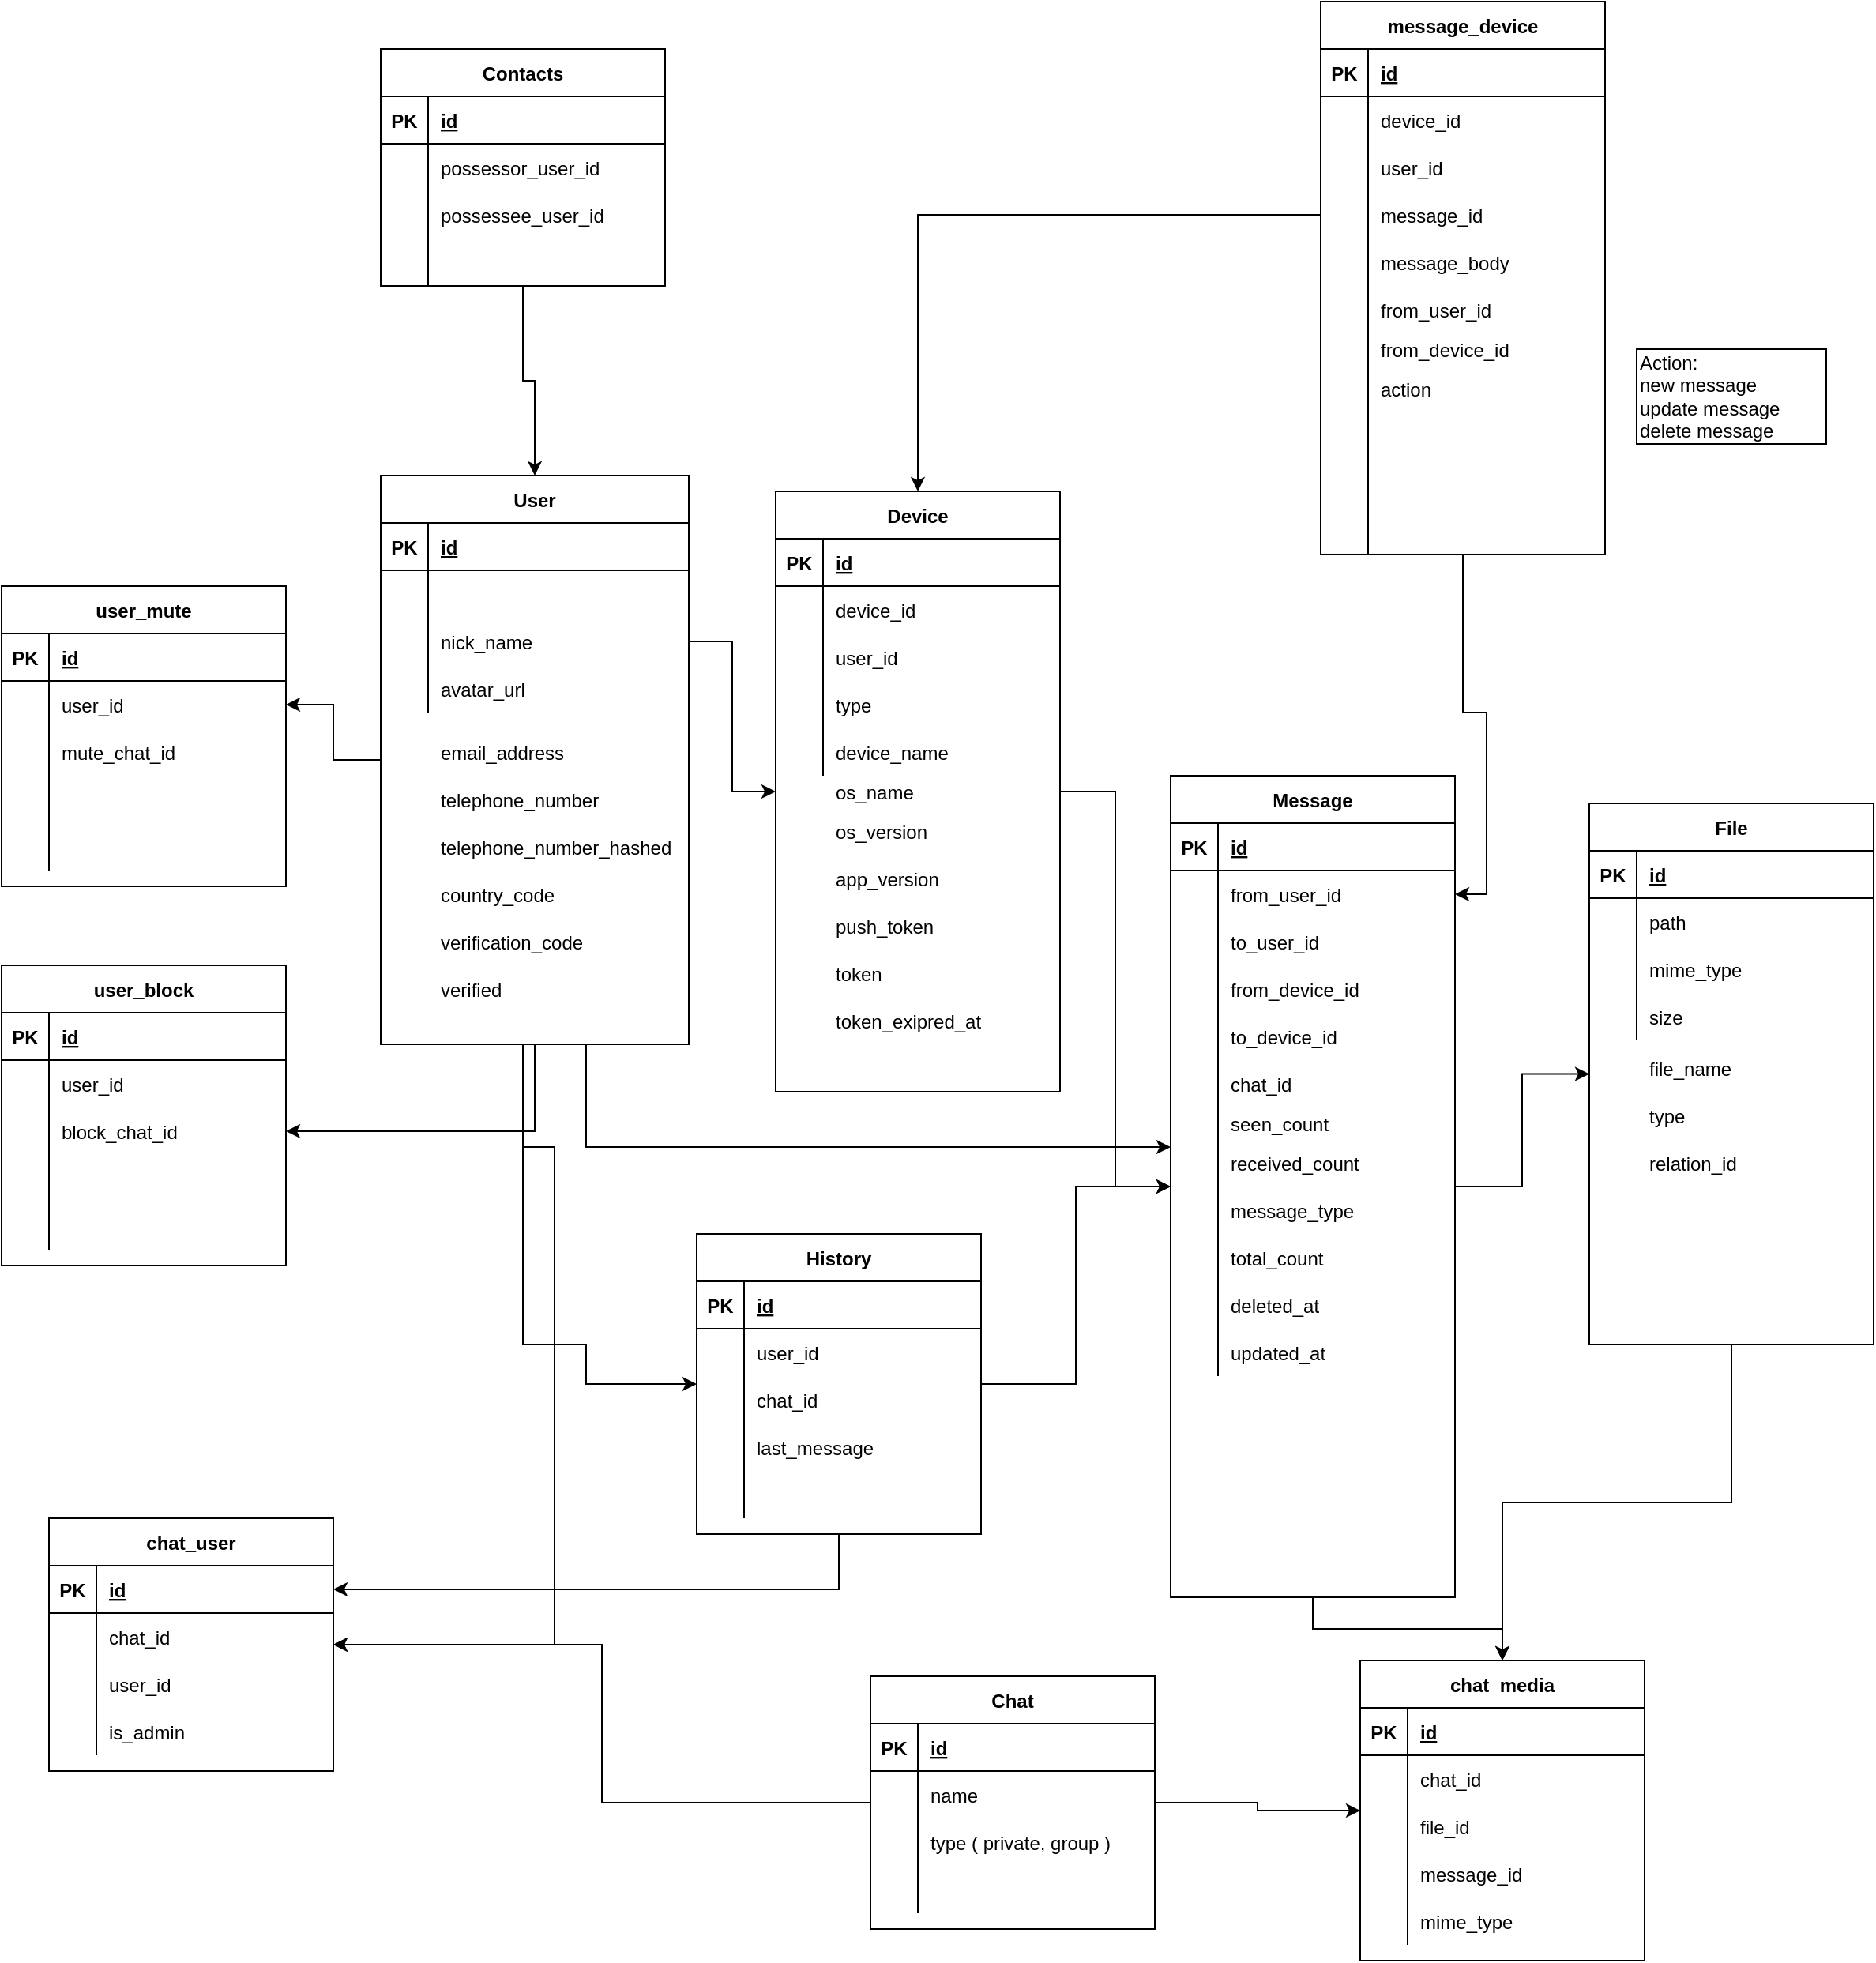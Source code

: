 <mxfile version="15.4.0" type="device"><diagram id="gyPryfoJ8D48N1dl3NvF" name="Page-1"><mxGraphModel dx="1350" dy="3155" grid="1" gridSize="10" guides="1" tooltips="1" connect="1" arrows="1" fold="1" page="1" pageScale="1" pageWidth="3300" pageHeight="2339" math="0" shadow="0"><root><mxCell id="0"/><mxCell id="1" parent="0"/><mxCell id="2RQOhblBHyLBTD1E22XD-20" style="edgeStyle=orthogonalEdgeStyle;rounded=0;orthogonalLoop=1;jettySize=auto;html=1;" parent="1" source="0TIJzp8yugXzPXEKg93_-5" target="0TIJzp8yugXzPXEKg93_-177" edge="1"><mxGeometry relative="1" as="geometry"/></mxCell><mxCell id="2RQOhblBHyLBTD1E22XD-21" style="edgeStyle=orthogonalEdgeStyle;rounded=0;orthogonalLoop=1;jettySize=auto;html=1;entryX=1;entryY=0.5;entryDx=0;entryDy=0;" parent="1" source="0TIJzp8yugXzPXEKg93_-5" target="0TIJzp8yugXzPXEKg93_-187" edge="1"><mxGeometry relative="1" as="geometry"/></mxCell><mxCell id="2RQOhblBHyLBTD1E22XD-24" style="edgeStyle=orthogonalEdgeStyle;rounded=0;orthogonalLoop=1;jettySize=auto;html=1;" parent="1" source="0TIJzp8yugXzPXEKg93_-5" target="0TIJzp8yugXzPXEKg93_-31" edge="1"><mxGeometry relative="1" as="geometry"><Array as="points"><mxPoint x="1435" y="-15"/></Array></mxGeometry></mxCell><mxCell id="2RQOhblBHyLBTD1E22XD-28" style="edgeStyle=orthogonalEdgeStyle;rounded=0;orthogonalLoop=1;jettySize=auto;html=1;" parent="1" source="0TIJzp8yugXzPXEKg93_-5" target="2RQOhblBHyLBTD1E22XD-7" edge="1"><mxGeometry relative="1" as="geometry"><Array as="points"><mxPoint x="1395" y="-15"/><mxPoint x="1415" y="-15"/></Array></mxGeometry></mxCell><mxCell id="2RQOhblBHyLBTD1E22XD-29" style="edgeStyle=orthogonalEdgeStyle;rounded=0;orthogonalLoop=1;jettySize=auto;html=1;" parent="1" source="0TIJzp8yugXzPXEKg93_-5" target="0TIJzp8yugXzPXEKg93_-44" edge="1"><mxGeometry relative="1" as="geometry"><Array as="points"><mxPoint x="1395" y="110"/><mxPoint x="1435" y="110"/><mxPoint x="1435" y="135"/></Array></mxGeometry></mxCell><mxCell id="0TIJzp8yugXzPXEKg93_-5" value="User" style="shape=table;startSize=30;container=1;collapsible=1;childLayout=tableLayout;fixedRows=1;rowLines=0;fontStyle=1;align=center;resizeLast=1;" parent="1" vertex="1"><mxGeometry x="1305" y="-440" width="195" height="360" as="geometry"/></mxCell><mxCell id="0TIJzp8yugXzPXEKg93_-6" value="" style="shape=partialRectangle;collapsible=0;dropTarget=0;pointerEvents=0;fillColor=none;top=0;left=0;bottom=1;right=0;points=[[0,0.5],[1,0.5]];portConstraint=eastwest;" parent="0TIJzp8yugXzPXEKg93_-5" vertex="1"><mxGeometry y="30" width="195" height="30" as="geometry"/></mxCell><mxCell id="0TIJzp8yugXzPXEKg93_-7" value="PK" style="shape=partialRectangle;connectable=0;fillColor=none;top=0;left=0;bottom=0;right=0;fontStyle=1;overflow=hidden;" parent="0TIJzp8yugXzPXEKg93_-6" vertex="1"><mxGeometry width="30" height="30" as="geometry"><mxRectangle width="30" height="30" as="alternateBounds"/></mxGeometry></mxCell><mxCell id="0TIJzp8yugXzPXEKg93_-8" value="id" style="shape=partialRectangle;connectable=0;fillColor=none;top=0;left=0;bottom=0;right=0;align=left;spacingLeft=6;fontStyle=5;overflow=hidden;" parent="0TIJzp8yugXzPXEKg93_-6" vertex="1"><mxGeometry x="30" width="165" height="30" as="geometry"><mxRectangle width="165" height="30" as="alternateBounds"/></mxGeometry></mxCell><mxCell id="0TIJzp8yugXzPXEKg93_-9" value="" style="shape=partialRectangle;collapsible=0;dropTarget=0;pointerEvents=0;fillColor=none;top=0;left=0;bottom=0;right=0;points=[[0,0.5],[1,0.5]];portConstraint=eastwest;" parent="0TIJzp8yugXzPXEKg93_-5" vertex="1"><mxGeometry y="60" width="195" height="30" as="geometry"/></mxCell><mxCell id="0TIJzp8yugXzPXEKg93_-10" value="" style="shape=partialRectangle;connectable=0;fillColor=none;top=0;left=0;bottom=0;right=0;editable=1;overflow=hidden;" parent="0TIJzp8yugXzPXEKg93_-9" vertex="1"><mxGeometry width="30" height="30" as="geometry"><mxRectangle width="30" height="30" as="alternateBounds"/></mxGeometry></mxCell><mxCell id="0TIJzp8yugXzPXEKg93_-11" value="" style="shape=partialRectangle;connectable=0;fillColor=none;top=0;left=0;bottom=0;right=0;align=left;spacingLeft=6;overflow=hidden;" parent="0TIJzp8yugXzPXEKg93_-9" vertex="1"><mxGeometry x="30" width="165" height="30" as="geometry"><mxRectangle width="165" height="30" as="alternateBounds"/></mxGeometry></mxCell><mxCell id="0TIJzp8yugXzPXEKg93_-12" value="" style="shape=partialRectangle;collapsible=0;dropTarget=0;pointerEvents=0;fillColor=none;top=0;left=0;bottom=0;right=0;points=[[0,0.5],[1,0.5]];portConstraint=eastwest;" parent="0TIJzp8yugXzPXEKg93_-5" vertex="1"><mxGeometry y="90" width="195" height="30" as="geometry"/></mxCell><mxCell id="0TIJzp8yugXzPXEKg93_-13" value="" style="shape=partialRectangle;connectable=0;fillColor=none;top=0;left=0;bottom=0;right=0;editable=1;overflow=hidden;" parent="0TIJzp8yugXzPXEKg93_-12" vertex="1"><mxGeometry width="30" height="30" as="geometry"><mxRectangle width="30" height="30" as="alternateBounds"/></mxGeometry></mxCell><mxCell id="0TIJzp8yugXzPXEKg93_-14" value="nick_name" style="shape=partialRectangle;connectable=0;fillColor=none;top=0;left=0;bottom=0;right=0;align=left;spacingLeft=6;overflow=hidden;" parent="0TIJzp8yugXzPXEKg93_-12" vertex="1"><mxGeometry x="30" width="165" height="30" as="geometry"><mxRectangle width="165" height="30" as="alternateBounds"/></mxGeometry></mxCell><mxCell id="0TIJzp8yugXzPXEKg93_-15" value="" style="shape=partialRectangle;collapsible=0;dropTarget=0;pointerEvents=0;fillColor=none;top=0;left=0;bottom=0;right=0;points=[[0,0.5],[1,0.5]];portConstraint=eastwest;" parent="0TIJzp8yugXzPXEKg93_-5" vertex="1"><mxGeometry y="120" width="195" height="30" as="geometry"/></mxCell><mxCell id="0TIJzp8yugXzPXEKg93_-16" value="" style="shape=partialRectangle;connectable=0;fillColor=none;top=0;left=0;bottom=0;right=0;editable=1;overflow=hidden;" parent="0TIJzp8yugXzPXEKg93_-15" vertex="1"><mxGeometry width="30" height="30" as="geometry"><mxRectangle width="30" height="30" as="alternateBounds"/></mxGeometry></mxCell><mxCell id="0TIJzp8yugXzPXEKg93_-17" value="avatar_url" style="shape=partialRectangle;connectable=0;fillColor=none;top=0;left=0;bottom=0;right=0;align=left;spacingLeft=6;overflow=hidden;" parent="0TIJzp8yugXzPXEKg93_-15" vertex="1"><mxGeometry x="30" width="165" height="30" as="geometry"><mxRectangle width="165" height="30" as="alternateBounds"/></mxGeometry></mxCell><mxCell id="2RQOhblBHyLBTD1E22XD-23" style="edgeStyle=orthogonalEdgeStyle;rounded=0;orthogonalLoop=1;jettySize=auto;html=1;" parent="1" source="0TIJzp8yugXzPXEKg93_-18" target="0TIJzp8yugXzPXEKg93_-31" edge="1"><mxGeometry relative="1" as="geometry"/></mxCell><mxCell id="0TIJzp8yugXzPXEKg93_-18" value="Device" style="shape=table;startSize=30;container=1;collapsible=1;childLayout=tableLayout;fixedRows=1;rowLines=0;fontStyle=1;align=center;resizeLast=1;" parent="1" vertex="1"><mxGeometry x="1555" y="-430" width="180" height="380" as="geometry"/></mxCell><mxCell id="0TIJzp8yugXzPXEKg93_-19" value="" style="shape=partialRectangle;collapsible=0;dropTarget=0;pointerEvents=0;fillColor=none;top=0;left=0;bottom=1;right=0;points=[[0,0.5],[1,0.5]];portConstraint=eastwest;" parent="0TIJzp8yugXzPXEKg93_-18" vertex="1"><mxGeometry y="30" width="180" height="30" as="geometry"/></mxCell><mxCell id="0TIJzp8yugXzPXEKg93_-20" value="PK" style="shape=partialRectangle;connectable=0;fillColor=none;top=0;left=0;bottom=0;right=0;fontStyle=1;overflow=hidden;" parent="0TIJzp8yugXzPXEKg93_-19" vertex="1"><mxGeometry width="30" height="30" as="geometry"><mxRectangle width="30" height="30" as="alternateBounds"/></mxGeometry></mxCell><mxCell id="0TIJzp8yugXzPXEKg93_-21" value="id" style="shape=partialRectangle;connectable=0;fillColor=none;top=0;left=0;bottom=0;right=0;align=left;spacingLeft=6;fontStyle=5;overflow=hidden;" parent="0TIJzp8yugXzPXEKg93_-19" vertex="1"><mxGeometry x="30" width="150" height="30" as="geometry"><mxRectangle width="150" height="30" as="alternateBounds"/></mxGeometry></mxCell><mxCell id="0TIJzp8yugXzPXEKg93_-22" value="" style="shape=partialRectangle;collapsible=0;dropTarget=0;pointerEvents=0;fillColor=none;top=0;left=0;bottom=0;right=0;points=[[0,0.5],[1,0.5]];portConstraint=eastwest;" parent="0TIJzp8yugXzPXEKg93_-18" vertex="1"><mxGeometry y="60" width="180" height="30" as="geometry"/></mxCell><mxCell id="0TIJzp8yugXzPXEKg93_-23" value="" style="shape=partialRectangle;connectable=0;fillColor=none;top=0;left=0;bottom=0;right=0;editable=1;overflow=hidden;" parent="0TIJzp8yugXzPXEKg93_-22" vertex="1"><mxGeometry width="30" height="30" as="geometry"><mxRectangle width="30" height="30" as="alternateBounds"/></mxGeometry></mxCell><mxCell id="0TIJzp8yugXzPXEKg93_-24" value="device_id" style="shape=partialRectangle;connectable=0;fillColor=none;top=0;left=0;bottom=0;right=0;align=left;spacingLeft=6;overflow=hidden;" parent="0TIJzp8yugXzPXEKg93_-22" vertex="1"><mxGeometry x="30" width="150" height="30" as="geometry"><mxRectangle width="150" height="30" as="alternateBounds"/></mxGeometry></mxCell><mxCell id="0TIJzp8yugXzPXEKg93_-25" value="" style="shape=partialRectangle;collapsible=0;dropTarget=0;pointerEvents=0;fillColor=none;top=0;left=0;bottom=0;right=0;points=[[0,0.5],[1,0.5]];portConstraint=eastwest;" parent="0TIJzp8yugXzPXEKg93_-18" vertex="1"><mxGeometry y="90" width="180" height="30" as="geometry"/></mxCell><mxCell id="0TIJzp8yugXzPXEKg93_-26" value="" style="shape=partialRectangle;connectable=0;fillColor=none;top=0;left=0;bottom=0;right=0;editable=1;overflow=hidden;" parent="0TIJzp8yugXzPXEKg93_-25" vertex="1"><mxGeometry width="30" height="30" as="geometry"><mxRectangle width="30" height="30" as="alternateBounds"/></mxGeometry></mxCell><mxCell id="0TIJzp8yugXzPXEKg93_-27" value="user_id" style="shape=partialRectangle;connectable=0;fillColor=none;top=0;left=0;bottom=0;right=0;align=left;spacingLeft=6;overflow=hidden;" parent="0TIJzp8yugXzPXEKg93_-25" vertex="1"><mxGeometry x="30" width="150" height="30" as="geometry"><mxRectangle width="150" height="30" as="alternateBounds"/></mxGeometry></mxCell><mxCell id="0TIJzp8yugXzPXEKg93_-92" value="" style="shape=partialRectangle;collapsible=0;dropTarget=0;pointerEvents=0;fillColor=none;top=0;left=0;bottom=0;right=0;points=[[0,0.5],[1,0.5]];portConstraint=eastwest;" parent="0TIJzp8yugXzPXEKg93_-18" vertex="1"><mxGeometry y="120" width="180" height="30" as="geometry"/></mxCell><mxCell id="0TIJzp8yugXzPXEKg93_-93" value="" style="shape=partialRectangle;connectable=0;fillColor=none;top=0;left=0;bottom=0;right=0;editable=1;overflow=hidden;" parent="0TIJzp8yugXzPXEKg93_-92" vertex="1"><mxGeometry width="30" height="30" as="geometry"><mxRectangle width="30" height="30" as="alternateBounds"/></mxGeometry></mxCell><mxCell id="0TIJzp8yugXzPXEKg93_-94" value="type" style="shape=partialRectangle;connectable=0;fillColor=none;top=0;left=0;bottom=0;right=0;align=left;spacingLeft=6;overflow=hidden;" parent="0TIJzp8yugXzPXEKg93_-92" vertex="1"><mxGeometry x="30" width="150" height="30" as="geometry"><mxRectangle width="150" height="30" as="alternateBounds"/></mxGeometry></mxCell><mxCell id="0TIJzp8yugXzPXEKg93_-28" value="" style="shape=partialRectangle;collapsible=0;dropTarget=0;pointerEvents=0;fillColor=none;top=0;left=0;bottom=0;right=0;points=[[0,0.5],[1,0.5]];portConstraint=eastwest;" parent="0TIJzp8yugXzPXEKg93_-18" vertex="1"><mxGeometry y="150" width="180" height="30" as="geometry"/></mxCell><mxCell id="0TIJzp8yugXzPXEKg93_-29" value="" style="shape=partialRectangle;connectable=0;fillColor=none;top=0;left=0;bottom=0;right=0;editable=1;overflow=hidden;" parent="0TIJzp8yugXzPXEKg93_-28" vertex="1"><mxGeometry width="30" height="30" as="geometry"><mxRectangle width="30" height="30" as="alternateBounds"/></mxGeometry></mxCell><mxCell id="0TIJzp8yugXzPXEKg93_-30" value="device_name" style="shape=partialRectangle;connectable=0;fillColor=none;top=0;left=0;bottom=0;right=0;align=left;spacingLeft=6;overflow=hidden;" parent="0TIJzp8yugXzPXEKg93_-28" vertex="1"><mxGeometry x="30" width="150" height="30" as="geometry"><mxRectangle width="150" height="30" as="alternateBounds"/></mxGeometry></mxCell><mxCell id="2RQOhblBHyLBTD1E22XD-25" style="edgeStyle=orthogonalEdgeStyle;rounded=0;orthogonalLoop=1;jettySize=auto;html=1;" parent="1" source="0TIJzp8yugXzPXEKg93_-31" target="0TIJzp8yugXzPXEKg93_-57" edge="1"><mxGeometry relative="1" as="geometry"/></mxCell><mxCell id="2RQOhblBHyLBTD1E22XD-36" style="edgeStyle=orthogonalEdgeStyle;rounded=0;orthogonalLoop=1;jettySize=auto;html=1;" parent="1" source="0TIJzp8yugXzPXEKg93_-31" target="0TIJzp8yugXzPXEKg93_-121" edge="1"><mxGeometry relative="1" as="geometry"/></mxCell><mxCell id="0TIJzp8yugXzPXEKg93_-31" value="Message" style="shape=table;startSize=30;container=1;collapsible=1;childLayout=tableLayout;fixedRows=1;rowLines=0;fontStyle=1;align=center;resizeLast=1;" parent="1" vertex="1"><mxGeometry x="1805" y="-250" width="180" height="520" as="geometry"/></mxCell><mxCell id="0TIJzp8yugXzPXEKg93_-32" value="" style="shape=partialRectangle;collapsible=0;dropTarget=0;pointerEvents=0;fillColor=none;top=0;left=0;bottom=1;right=0;points=[[0,0.5],[1,0.5]];portConstraint=eastwest;" parent="0TIJzp8yugXzPXEKg93_-31" vertex="1"><mxGeometry y="30" width="180" height="30" as="geometry"/></mxCell><mxCell id="0TIJzp8yugXzPXEKg93_-33" value="PK" style="shape=partialRectangle;connectable=0;fillColor=none;top=0;left=0;bottom=0;right=0;fontStyle=1;overflow=hidden;" parent="0TIJzp8yugXzPXEKg93_-32" vertex="1"><mxGeometry width="30" height="30" as="geometry"><mxRectangle width="30" height="30" as="alternateBounds"/></mxGeometry></mxCell><mxCell id="0TIJzp8yugXzPXEKg93_-34" value="id" style="shape=partialRectangle;connectable=0;fillColor=none;top=0;left=0;bottom=0;right=0;align=left;spacingLeft=6;fontStyle=5;overflow=hidden;" parent="0TIJzp8yugXzPXEKg93_-32" vertex="1"><mxGeometry x="30" width="150" height="30" as="geometry"><mxRectangle width="150" height="30" as="alternateBounds"/></mxGeometry></mxCell><mxCell id="0TIJzp8yugXzPXEKg93_-35" value="" style="shape=partialRectangle;collapsible=0;dropTarget=0;pointerEvents=0;fillColor=none;top=0;left=0;bottom=0;right=0;points=[[0,0.5],[1,0.5]];portConstraint=eastwest;" parent="0TIJzp8yugXzPXEKg93_-31" vertex="1"><mxGeometry y="60" width="180" height="30" as="geometry"/></mxCell><mxCell id="0TIJzp8yugXzPXEKg93_-36" value="" style="shape=partialRectangle;connectable=0;fillColor=none;top=0;left=0;bottom=0;right=0;editable=1;overflow=hidden;" parent="0TIJzp8yugXzPXEKg93_-35" vertex="1"><mxGeometry width="30" height="30" as="geometry"><mxRectangle width="30" height="30" as="alternateBounds"/></mxGeometry></mxCell><mxCell id="0TIJzp8yugXzPXEKg93_-37" value="from_user_id" style="shape=partialRectangle;connectable=0;fillColor=none;top=0;left=0;bottom=0;right=0;align=left;spacingLeft=6;overflow=hidden;" parent="0TIJzp8yugXzPXEKg93_-35" vertex="1"><mxGeometry x="30" width="150" height="30" as="geometry"><mxRectangle width="150" height="30" as="alternateBounds"/></mxGeometry></mxCell><mxCell id="0TIJzp8yugXzPXEKg93_-38" value="" style="shape=partialRectangle;collapsible=0;dropTarget=0;pointerEvents=0;fillColor=none;top=0;left=0;bottom=0;right=0;points=[[0,0.5],[1,0.5]];portConstraint=eastwest;" parent="0TIJzp8yugXzPXEKg93_-31" vertex="1"><mxGeometry y="90" width="180" height="30" as="geometry"/></mxCell><mxCell id="0TIJzp8yugXzPXEKg93_-39" value="" style="shape=partialRectangle;connectable=0;fillColor=none;top=0;left=0;bottom=0;right=0;editable=1;overflow=hidden;" parent="0TIJzp8yugXzPXEKg93_-38" vertex="1"><mxGeometry width="30" height="30" as="geometry"><mxRectangle width="30" height="30" as="alternateBounds"/></mxGeometry></mxCell><mxCell id="0TIJzp8yugXzPXEKg93_-40" value="to_user_id" style="shape=partialRectangle;connectable=0;fillColor=none;top=0;left=0;bottom=0;right=0;align=left;spacingLeft=6;overflow=hidden;" parent="0TIJzp8yugXzPXEKg93_-38" vertex="1"><mxGeometry x="30" width="150" height="30" as="geometry"><mxRectangle width="150" height="30" as="alternateBounds"/></mxGeometry></mxCell><mxCell id="0TIJzp8yugXzPXEKg93_-83" value="" style="shape=partialRectangle;collapsible=0;dropTarget=0;pointerEvents=0;fillColor=none;top=0;left=0;bottom=0;right=0;points=[[0,0.5],[1,0.5]];portConstraint=eastwest;" parent="0TIJzp8yugXzPXEKg93_-31" vertex="1"><mxGeometry y="120" width="180" height="30" as="geometry"/></mxCell><mxCell id="0TIJzp8yugXzPXEKg93_-84" value="" style="shape=partialRectangle;connectable=0;fillColor=none;top=0;left=0;bottom=0;right=0;editable=1;overflow=hidden;" parent="0TIJzp8yugXzPXEKg93_-83" vertex="1"><mxGeometry width="30" height="30" as="geometry"><mxRectangle width="30" height="30" as="alternateBounds"/></mxGeometry></mxCell><mxCell id="0TIJzp8yugXzPXEKg93_-85" value="from_device_id" style="shape=partialRectangle;connectable=0;fillColor=none;top=0;left=0;bottom=0;right=0;align=left;spacingLeft=6;overflow=hidden;" parent="0TIJzp8yugXzPXEKg93_-83" vertex="1"><mxGeometry x="30" width="150" height="30" as="geometry"><mxRectangle width="150" height="30" as="alternateBounds"/></mxGeometry></mxCell><mxCell id="0TIJzp8yugXzPXEKg93_-80" value="" style="shape=partialRectangle;collapsible=0;dropTarget=0;pointerEvents=0;fillColor=none;top=0;left=0;bottom=0;right=0;points=[[0,0.5],[1,0.5]];portConstraint=eastwest;" parent="0TIJzp8yugXzPXEKg93_-31" vertex="1"><mxGeometry y="150" width="180" height="30" as="geometry"/></mxCell><mxCell id="0TIJzp8yugXzPXEKg93_-81" value="" style="shape=partialRectangle;connectable=0;fillColor=none;top=0;left=0;bottom=0;right=0;editable=1;overflow=hidden;" parent="0TIJzp8yugXzPXEKg93_-80" vertex="1"><mxGeometry width="30" height="30" as="geometry"><mxRectangle width="30" height="30" as="alternateBounds"/></mxGeometry></mxCell><mxCell id="0TIJzp8yugXzPXEKg93_-82" value="to_device_id" style="shape=partialRectangle;connectable=0;fillColor=none;top=0;left=0;bottom=0;right=0;align=left;spacingLeft=6;overflow=hidden;" parent="0TIJzp8yugXzPXEKg93_-80" vertex="1"><mxGeometry x="30" width="150" height="30" as="geometry"><mxRectangle width="150" height="30" as="alternateBounds"/></mxGeometry></mxCell><mxCell id="0TIJzp8yugXzPXEKg93_-77" value="" style="shape=partialRectangle;collapsible=0;dropTarget=0;pointerEvents=0;fillColor=none;top=0;left=0;bottom=0;right=0;points=[[0,0.5],[1,0.5]];portConstraint=eastwest;" parent="0TIJzp8yugXzPXEKg93_-31" vertex="1"><mxGeometry y="180" width="180" height="30" as="geometry"/></mxCell><mxCell id="0TIJzp8yugXzPXEKg93_-78" value="" style="shape=partialRectangle;connectable=0;fillColor=none;top=0;left=0;bottom=0;right=0;editable=1;overflow=hidden;" parent="0TIJzp8yugXzPXEKg93_-77" vertex="1"><mxGeometry width="30" height="30" as="geometry"><mxRectangle width="30" height="30" as="alternateBounds"/></mxGeometry></mxCell><mxCell id="0TIJzp8yugXzPXEKg93_-79" value="chat_id" style="shape=partialRectangle;connectable=0;fillColor=none;top=0;left=0;bottom=0;right=0;align=left;spacingLeft=6;overflow=hidden;" parent="0TIJzp8yugXzPXEKg93_-77" vertex="1"><mxGeometry x="30" width="150" height="30" as="geometry"><mxRectangle width="150" height="30" as="alternateBounds"/></mxGeometry></mxCell><mxCell id="0TIJzp8yugXzPXEKg93_-74" value="" style="shape=partialRectangle;collapsible=0;dropTarget=0;pointerEvents=0;fillColor=none;top=0;left=0;bottom=0;right=0;points=[[0,0.5],[1,0.5]];portConstraint=eastwest;" parent="0TIJzp8yugXzPXEKg93_-31" vertex="1"><mxGeometry y="210" width="180" height="20" as="geometry"/></mxCell><mxCell id="0TIJzp8yugXzPXEKg93_-75" value="" style="shape=partialRectangle;connectable=0;fillColor=none;top=0;left=0;bottom=0;right=0;editable=1;overflow=hidden;" parent="0TIJzp8yugXzPXEKg93_-74" vertex="1"><mxGeometry width="30" height="20" as="geometry"><mxRectangle width="30" height="20" as="alternateBounds"/></mxGeometry></mxCell><mxCell id="0TIJzp8yugXzPXEKg93_-76" value="seen_count" style="shape=partialRectangle;connectable=0;fillColor=none;top=0;left=0;bottom=0;right=0;align=left;spacingLeft=6;overflow=hidden;" parent="0TIJzp8yugXzPXEKg93_-74" vertex="1"><mxGeometry x="30" width="150" height="20" as="geometry"><mxRectangle width="150" height="20" as="alternateBounds"/></mxGeometry></mxCell><mxCell id="0TIJzp8yugXzPXEKg93_-89" value="" style="shape=partialRectangle;collapsible=0;dropTarget=0;pointerEvents=0;fillColor=none;top=0;left=0;bottom=0;right=0;points=[[0,0.5],[1,0.5]];portConstraint=eastwest;" parent="0TIJzp8yugXzPXEKg93_-31" vertex="1"><mxGeometry y="230" width="180" height="30" as="geometry"/></mxCell><mxCell id="0TIJzp8yugXzPXEKg93_-90" value="" style="shape=partialRectangle;connectable=0;fillColor=none;top=0;left=0;bottom=0;right=0;editable=1;overflow=hidden;" parent="0TIJzp8yugXzPXEKg93_-89" vertex="1"><mxGeometry width="30" height="30" as="geometry"><mxRectangle width="30" height="30" as="alternateBounds"/></mxGeometry></mxCell><mxCell id="0TIJzp8yugXzPXEKg93_-91" value="received_count" style="shape=partialRectangle;connectable=0;fillColor=none;top=0;left=0;bottom=0;right=0;align=left;spacingLeft=6;overflow=hidden;" parent="0TIJzp8yugXzPXEKg93_-89" vertex="1"><mxGeometry x="30" width="150" height="30" as="geometry"><mxRectangle width="150" height="30" as="alternateBounds"/></mxGeometry></mxCell><mxCell id="0TIJzp8yugXzPXEKg93_-86" value="" style="shape=partialRectangle;collapsible=0;dropTarget=0;pointerEvents=0;fillColor=none;top=0;left=0;bottom=0;right=0;points=[[0,0.5],[1,0.5]];portConstraint=eastwest;" parent="0TIJzp8yugXzPXEKg93_-31" vertex="1"><mxGeometry y="260" width="180" height="30" as="geometry"/></mxCell><mxCell id="0TIJzp8yugXzPXEKg93_-87" value="" style="shape=partialRectangle;connectable=0;fillColor=none;top=0;left=0;bottom=0;right=0;editable=1;overflow=hidden;" parent="0TIJzp8yugXzPXEKg93_-86" vertex="1"><mxGeometry width="30" height="30" as="geometry"><mxRectangle width="30" height="30" as="alternateBounds"/></mxGeometry></mxCell><mxCell id="0TIJzp8yugXzPXEKg93_-88" value="message_type" style="shape=partialRectangle;connectable=0;fillColor=none;top=0;left=0;bottom=0;right=0;align=left;spacingLeft=6;overflow=hidden;" parent="0TIJzp8yugXzPXEKg93_-86" vertex="1"><mxGeometry x="30" width="150" height="30" as="geometry"><mxRectangle width="150" height="30" as="alternateBounds"/></mxGeometry></mxCell><mxCell id="IdVJP6HyWT0Pw6hTF84--34" value="" style="shape=partialRectangle;collapsible=0;dropTarget=0;pointerEvents=0;fillColor=none;top=0;left=0;bottom=0;right=0;points=[[0,0.5],[1,0.5]];portConstraint=eastwest;" parent="0TIJzp8yugXzPXEKg93_-31" vertex="1"><mxGeometry y="290" width="180" height="30" as="geometry"/></mxCell><mxCell id="IdVJP6HyWT0Pw6hTF84--35" value="" style="shape=partialRectangle;connectable=0;fillColor=none;top=0;left=0;bottom=0;right=0;editable=1;overflow=hidden;" parent="IdVJP6HyWT0Pw6hTF84--34" vertex="1"><mxGeometry width="30" height="30" as="geometry"><mxRectangle width="30" height="30" as="alternateBounds"/></mxGeometry></mxCell><mxCell id="IdVJP6HyWT0Pw6hTF84--36" value="total_count" style="shape=partialRectangle;connectable=0;fillColor=none;top=0;left=0;bottom=0;right=0;align=left;spacingLeft=6;overflow=hidden;" parent="IdVJP6HyWT0Pw6hTF84--34" vertex="1"><mxGeometry x="30" width="150" height="30" as="geometry"><mxRectangle width="150" height="30" as="alternateBounds"/></mxGeometry></mxCell><mxCell id="IdVJP6HyWT0Pw6hTF84--37" value="" style="shape=partialRectangle;collapsible=0;dropTarget=0;pointerEvents=0;fillColor=none;top=0;left=0;bottom=0;right=0;points=[[0,0.5],[1,0.5]];portConstraint=eastwest;" parent="0TIJzp8yugXzPXEKg93_-31" vertex="1"><mxGeometry y="320" width="180" height="30" as="geometry"/></mxCell><mxCell id="IdVJP6HyWT0Pw6hTF84--38" value="" style="shape=partialRectangle;connectable=0;fillColor=none;top=0;left=0;bottom=0;right=0;editable=1;overflow=hidden;" parent="IdVJP6HyWT0Pw6hTF84--37" vertex="1"><mxGeometry width="30" height="30" as="geometry"><mxRectangle width="30" height="30" as="alternateBounds"/></mxGeometry></mxCell><mxCell id="IdVJP6HyWT0Pw6hTF84--39" value="deleted_at" style="shape=partialRectangle;connectable=0;fillColor=none;top=0;left=0;bottom=0;right=0;align=left;spacingLeft=6;overflow=hidden;" parent="IdVJP6HyWT0Pw6hTF84--37" vertex="1"><mxGeometry x="30" width="150" height="30" as="geometry"><mxRectangle width="150" height="30" as="alternateBounds"/></mxGeometry></mxCell><mxCell id="0TIJzp8yugXzPXEKg93_-41" value="" style="shape=partialRectangle;collapsible=0;dropTarget=0;pointerEvents=0;fillColor=none;top=0;left=0;bottom=0;right=0;points=[[0,0.5],[1,0.5]];portConstraint=eastwest;" parent="0TIJzp8yugXzPXEKg93_-31" vertex="1"><mxGeometry y="350" width="180" height="30" as="geometry"/></mxCell><mxCell id="0TIJzp8yugXzPXEKg93_-42" value="" style="shape=partialRectangle;connectable=0;fillColor=none;top=0;left=0;bottom=0;right=0;editable=1;overflow=hidden;" parent="0TIJzp8yugXzPXEKg93_-41" vertex="1"><mxGeometry width="30" height="30" as="geometry"><mxRectangle width="30" height="30" as="alternateBounds"/></mxGeometry></mxCell><mxCell id="0TIJzp8yugXzPXEKg93_-43" value="updated_at" style="shape=partialRectangle;connectable=0;fillColor=none;top=0;left=0;bottom=0;right=0;align=left;spacingLeft=6;overflow=hidden;" parent="0TIJzp8yugXzPXEKg93_-41" vertex="1"><mxGeometry x="30" width="150" height="30" as="geometry"><mxRectangle width="150" height="30" as="alternateBounds"/></mxGeometry></mxCell><mxCell id="2RQOhblBHyLBTD1E22XD-30" style="edgeStyle=orthogonalEdgeStyle;rounded=0;orthogonalLoop=1;jettySize=auto;html=1;" parent="1" source="0TIJzp8yugXzPXEKg93_-44" target="2RQOhblBHyLBTD1E22XD-8" edge="1"><mxGeometry relative="1" as="geometry"/></mxCell><mxCell id="2RQOhblBHyLBTD1E22XD-31" style="edgeStyle=orthogonalEdgeStyle;rounded=0;orthogonalLoop=1;jettySize=auto;html=1;" parent="1" source="0TIJzp8yugXzPXEKg93_-44" target="0TIJzp8yugXzPXEKg93_-31" edge="1"><mxGeometry relative="1" as="geometry"/></mxCell><mxCell id="0TIJzp8yugXzPXEKg93_-44" value="History" style="shape=table;startSize=30;container=1;collapsible=1;childLayout=tableLayout;fixedRows=1;rowLines=0;fontStyle=1;align=center;resizeLast=1;" parent="1" vertex="1"><mxGeometry x="1505" y="40" width="180" height="190" as="geometry"/></mxCell><mxCell id="0TIJzp8yugXzPXEKg93_-45" value="" style="shape=partialRectangle;collapsible=0;dropTarget=0;pointerEvents=0;fillColor=none;top=0;left=0;bottom=1;right=0;points=[[0,0.5],[1,0.5]];portConstraint=eastwest;" parent="0TIJzp8yugXzPXEKg93_-44" vertex="1"><mxGeometry y="30" width="180" height="30" as="geometry"/></mxCell><mxCell id="0TIJzp8yugXzPXEKg93_-46" value="PK" style="shape=partialRectangle;connectable=0;fillColor=none;top=0;left=0;bottom=0;right=0;fontStyle=1;overflow=hidden;" parent="0TIJzp8yugXzPXEKg93_-45" vertex="1"><mxGeometry width="30" height="30" as="geometry"><mxRectangle width="30" height="30" as="alternateBounds"/></mxGeometry></mxCell><mxCell id="0TIJzp8yugXzPXEKg93_-47" value="id" style="shape=partialRectangle;connectable=0;fillColor=none;top=0;left=0;bottom=0;right=0;align=left;spacingLeft=6;fontStyle=5;overflow=hidden;" parent="0TIJzp8yugXzPXEKg93_-45" vertex="1"><mxGeometry x="30" width="150" height="30" as="geometry"><mxRectangle width="150" height="30" as="alternateBounds"/></mxGeometry></mxCell><mxCell id="0TIJzp8yugXzPXEKg93_-48" value="" style="shape=partialRectangle;collapsible=0;dropTarget=0;pointerEvents=0;fillColor=none;top=0;left=0;bottom=0;right=0;points=[[0,0.5],[1,0.5]];portConstraint=eastwest;" parent="0TIJzp8yugXzPXEKg93_-44" vertex="1"><mxGeometry y="60" width="180" height="30" as="geometry"/></mxCell><mxCell id="0TIJzp8yugXzPXEKg93_-49" value="" style="shape=partialRectangle;connectable=0;fillColor=none;top=0;left=0;bottom=0;right=0;editable=1;overflow=hidden;" parent="0TIJzp8yugXzPXEKg93_-48" vertex="1"><mxGeometry width="30" height="30" as="geometry"><mxRectangle width="30" height="30" as="alternateBounds"/></mxGeometry></mxCell><mxCell id="0TIJzp8yugXzPXEKg93_-50" value="user_id" style="shape=partialRectangle;connectable=0;fillColor=none;top=0;left=0;bottom=0;right=0;align=left;spacingLeft=6;overflow=hidden;" parent="0TIJzp8yugXzPXEKg93_-48" vertex="1"><mxGeometry x="30" width="150" height="30" as="geometry"><mxRectangle width="150" height="30" as="alternateBounds"/></mxGeometry></mxCell><mxCell id="2RQOhblBHyLBTD1E22XD-4" value="" style="shape=partialRectangle;collapsible=0;dropTarget=0;pointerEvents=0;fillColor=none;top=0;left=0;bottom=0;right=0;points=[[0,0.5],[1,0.5]];portConstraint=eastwest;" parent="0TIJzp8yugXzPXEKg93_-44" vertex="1"><mxGeometry y="90" width="180" height="30" as="geometry"/></mxCell><mxCell id="2RQOhblBHyLBTD1E22XD-5" value="" style="shape=partialRectangle;connectable=0;fillColor=none;top=0;left=0;bottom=0;right=0;editable=1;overflow=hidden;" parent="2RQOhblBHyLBTD1E22XD-4" vertex="1"><mxGeometry width="30" height="30" as="geometry"><mxRectangle width="30" height="30" as="alternateBounds"/></mxGeometry></mxCell><mxCell id="2RQOhblBHyLBTD1E22XD-6" value="chat_id" style="shape=partialRectangle;connectable=0;fillColor=none;top=0;left=0;bottom=0;right=0;align=left;spacingLeft=6;overflow=hidden;" parent="2RQOhblBHyLBTD1E22XD-4" vertex="1"><mxGeometry x="30" width="150" height="30" as="geometry"><mxRectangle width="150" height="30" as="alternateBounds"/></mxGeometry></mxCell><mxCell id="0TIJzp8yugXzPXEKg93_-51" value="" style="shape=partialRectangle;collapsible=0;dropTarget=0;pointerEvents=0;fillColor=none;top=0;left=0;bottom=0;right=0;points=[[0,0.5],[1,0.5]];portConstraint=eastwest;" parent="0TIJzp8yugXzPXEKg93_-44" vertex="1"><mxGeometry y="120" width="180" height="30" as="geometry"/></mxCell><mxCell id="0TIJzp8yugXzPXEKg93_-52" value="" style="shape=partialRectangle;connectable=0;fillColor=none;top=0;left=0;bottom=0;right=0;editable=1;overflow=hidden;" parent="0TIJzp8yugXzPXEKg93_-51" vertex="1"><mxGeometry width="30" height="30" as="geometry"><mxRectangle width="30" height="30" as="alternateBounds"/></mxGeometry></mxCell><mxCell id="0TIJzp8yugXzPXEKg93_-53" value="last_message" style="shape=partialRectangle;connectable=0;fillColor=none;top=0;left=0;bottom=0;right=0;align=left;spacingLeft=6;overflow=hidden;" parent="0TIJzp8yugXzPXEKg93_-51" vertex="1"><mxGeometry x="30" width="150" height="30" as="geometry"><mxRectangle width="150" height="30" as="alternateBounds"/></mxGeometry></mxCell><mxCell id="0TIJzp8yugXzPXEKg93_-54" value="" style="shape=partialRectangle;collapsible=0;dropTarget=0;pointerEvents=0;fillColor=none;top=0;left=0;bottom=0;right=0;points=[[0,0.5],[1,0.5]];portConstraint=eastwest;" parent="0TIJzp8yugXzPXEKg93_-44" vertex="1"><mxGeometry y="150" width="180" height="30" as="geometry"/></mxCell><mxCell id="0TIJzp8yugXzPXEKg93_-55" value="" style="shape=partialRectangle;connectable=0;fillColor=none;top=0;left=0;bottom=0;right=0;editable=1;overflow=hidden;" parent="0TIJzp8yugXzPXEKg93_-54" vertex="1"><mxGeometry width="30" height="30" as="geometry"><mxRectangle width="30" height="30" as="alternateBounds"/></mxGeometry></mxCell><mxCell id="0TIJzp8yugXzPXEKg93_-56" value="" style="shape=partialRectangle;connectable=0;fillColor=none;top=0;left=0;bottom=0;right=0;align=left;spacingLeft=6;overflow=hidden;" parent="0TIJzp8yugXzPXEKg93_-54" vertex="1"><mxGeometry x="30" width="150" height="30" as="geometry"><mxRectangle width="150" height="30" as="alternateBounds"/></mxGeometry></mxCell><mxCell id="2RQOhblBHyLBTD1E22XD-32" style="edgeStyle=orthogonalEdgeStyle;rounded=0;orthogonalLoop=1;jettySize=auto;html=1;" parent="1" source="0TIJzp8yugXzPXEKg93_-57" target="0TIJzp8yugXzPXEKg93_-121" edge="1"><mxGeometry relative="1" as="geometry"/></mxCell><mxCell id="0TIJzp8yugXzPXEKg93_-57" value="File" style="shape=table;startSize=30;container=1;collapsible=1;childLayout=tableLayout;fixedRows=1;rowLines=0;fontStyle=1;align=center;resizeLast=1;" parent="1" vertex="1"><mxGeometry x="2070" y="-232.5" width="180" height="342.5" as="geometry"/></mxCell><mxCell id="0TIJzp8yugXzPXEKg93_-58" value="" style="shape=partialRectangle;collapsible=0;dropTarget=0;pointerEvents=0;fillColor=none;top=0;left=0;bottom=1;right=0;points=[[0,0.5],[1,0.5]];portConstraint=eastwest;" parent="0TIJzp8yugXzPXEKg93_-57" vertex="1"><mxGeometry y="30" width="180" height="30" as="geometry"/></mxCell><mxCell id="0TIJzp8yugXzPXEKg93_-59" value="PK" style="shape=partialRectangle;connectable=0;fillColor=none;top=0;left=0;bottom=0;right=0;fontStyle=1;overflow=hidden;" parent="0TIJzp8yugXzPXEKg93_-58" vertex="1"><mxGeometry width="30" height="30" as="geometry"><mxRectangle width="30" height="30" as="alternateBounds"/></mxGeometry></mxCell><mxCell id="0TIJzp8yugXzPXEKg93_-60" value="id" style="shape=partialRectangle;connectable=0;fillColor=none;top=0;left=0;bottom=0;right=0;align=left;spacingLeft=6;fontStyle=5;overflow=hidden;" parent="0TIJzp8yugXzPXEKg93_-58" vertex="1"><mxGeometry x="30" width="150" height="30" as="geometry"><mxRectangle width="150" height="30" as="alternateBounds"/></mxGeometry></mxCell><mxCell id="0TIJzp8yugXzPXEKg93_-61" value="" style="shape=partialRectangle;collapsible=0;dropTarget=0;pointerEvents=0;fillColor=none;top=0;left=0;bottom=0;right=0;points=[[0,0.5],[1,0.5]];portConstraint=eastwest;" parent="0TIJzp8yugXzPXEKg93_-57" vertex="1"><mxGeometry y="60" width="180" height="30" as="geometry"/></mxCell><mxCell id="0TIJzp8yugXzPXEKg93_-62" value="" style="shape=partialRectangle;connectable=0;fillColor=none;top=0;left=0;bottom=0;right=0;editable=1;overflow=hidden;" parent="0TIJzp8yugXzPXEKg93_-61" vertex="1"><mxGeometry width="30" height="30" as="geometry"><mxRectangle width="30" height="30" as="alternateBounds"/></mxGeometry></mxCell><mxCell id="0TIJzp8yugXzPXEKg93_-63" value="path" style="shape=partialRectangle;connectable=0;fillColor=none;top=0;left=0;bottom=0;right=0;align=left;spacingLeft=6;overflow=hidden;" parent="0TIJzp8yugXzPXEKg93_-61" vertex="1"><mxGeometry x="30" width="150" height="30" as="geometry"><mxRectangle width="150" height="30" as="alternateBounds"/></mxGeometry></mxCell><mxCell id="0TIJzp8yugXzPXEKg93_-64" value="" style="shape=partialRectangle;collapsible=0;dropTarget=0;pointerEvents=0;fillColor=none;top=0;left=0;bottom=0;right=0;points=[[0,0.5],[1,0.5]];portConstraint=eastwest;" parent="0TIJzp8yugXzPXEKg93_-57" vertex="1"><mxGeometry y="90" width="180" height="30" as="geometry"/></mxCell><mxCell id="0TIJzp8yugXzPXEKg93_-65" value="" style="shape=partialRectangle;connectable=0;fillColor=none;top=0;left=0;bottom=0;right=0;editable=1;overflow=hidden;" parent="0TIJzp8yugXzPXEKg93_-64" vertex="1"><mxGeometry width="30" height="30" as="geometry"><mxRectangle width="30" height="30" as="alternateBounds"/></mxGeometry></mxCell><mxCell id="0TIJzp8yugXzPXEKg93_-66" value="mime_type" style="shape=partialRectangle;connectable=0;fillColor=none;top=0;left=0;bottom=0;right=0;align=left;spacingLeft=6;overflow=hidden;" parent="0TIJzp8yugXzPXEKg93_-64" vertex="1"><mxGeometry x="30" width="150" height="30" as="geometry"><mxRectangle width="150" height="30" as="alternateBounds"/></mxGeometry></mxCell><mxCell id="0TIJzp8yugXzPXEKg93_-67" value="" style="shape=partialRectangle;collapsible=0;dropTarget=0;pointerEvents=0;fillColor=none;top=0;left=0;bottom=0;right=0;points=[[0,0.5],[1,0.5]];portConstraint=eastwest;" parent="0TIJzp8yugXzPXEKg93_-57" vertex="1"><mxGeometry y="120" width="180" height="30" as="geometry"/></mxCell><mxCell id="0TIJzp8yugXzPXEKg93_-68" value="" style="shape=partialRectangle;connectable=0;fillColor=none;top=0;left=0;bottom=0;right=0;editable=1;overflow=hidden;" parent="0TIJzp8yugXzPXEKg93_-67" vertex="1"><mxGeometry width="30" height="30" as="geometry"><mxRectangle width="30" height="30" as="alternateBounds"/></mxGeometry></mxCell><mxCell id="0TIJzp8yugXzPXEKg93_-69" value="size" style="shape=partialRectangle;connectable=0;fillColor=none;top=0;left=0;bottom=0;right=0;align=left;spacingLeft=6;overflow=hidden;" parent="0TIJzp8yugXzPXEKg93_-67" vertex="1"><mxGeometry x="30" width="150" height="30" as="geometry"><mxRectangle width="150" height="30" as="alternateBounds"/></mxGeometry></mxCell><mxCell id="2RQOhblBHyLBTD1E22XD-26" style="edgeStyle=orthogonalEdgeStyle;rounded=0;orthogonalLoop=1;jettySize=auto;html=1;" parent="1" source="0TIJzp8yugXzPXEKg93_-95" target="0TIJzp8yugXzPXEKg93_-121" edge="1"><mxGeometry relative="1" as="geometry"/></mxCell><mxCell id="2RQOhblBHyLBTD1E22XD-27" style="edgeStyle=orthogonalEdgeStyle;rounded=0;orthogonalLoop=1;jettySize=auto;html=1;" parent="1" source="0TIJzp8yugXzPXEKg93_-95" target="2RQOhblBHyLBTD1E22XD-7" edge="1"><mxGeometry relative="1" as="geometry"/></mxCell><mxCell id="0TIJzp8yugXzPXEKg93_-95" value="Chat" style="shape=table;startSize=30;container=1;collapsible=1;childLayout=tableLayout;fixedRows=1;rowLines=0;fontStyle=1;align=center;resizeLast=1;" parent="1" vertex="1"><mxGeometry x="1615" y="320" width="180" height="160" as="geometry"/></mxCell><mxCell id="0TIJzp8yugXzPXEKg93_-96" value="" style="shape=partialRectangle;collapsible=0;dropTarget=0;pointerEvents=0;fillColor=none;top=0;left=0;bottom=1;right=0;points=[[0,0.5],[1,0.5]];portConstraint=eastwest;" parent="0TIJzp8yugXzPXEKg93_-95" vertex="1"><mxGeometry y="30" width="180" height="30" as="geometry"/></mxCell><mxCell id="0TIJzp8yugXzPXEKg93_-97" value="PK" style="shape=partialRectangle;connectable=0;fillColor=none;top=0;left=0;bottom=0;right=0;fontStyle=1;overflow=hidden;" parent="0TIJzp8yugXzPXEKg93_-96" vertex="1"><mxGeometry width="30" height="30" as="geometry"><mxRectangle width="30" height="30" as="alternateBounds"/></mxGeometry></mxCell><mxCell id="0TIJzp8yugXzPXEKg93_-98" value="id" style="shape=partialRectangle;connectable=0;fillColor=none;top=0;left=0;bottom=0;right=0;align=left;spacingLeft=6;fontStyle=5;overflow=hidden;" parent="0TIJzp8yugXzPXEKg93_-96" vertex="1"><mxGeometry x="30" width="150" height="30" as="geometry"><mxRectangle width="150" height="30" as="alternateBounds"/></mxGeometry></mxCell><mxCell id="0TIJzp8yugXzPXEKg93_-99" value="" style="shape=partialRectangle;collapsible=0;dropTarget=0;pointerEvents=0;fillColor=none;top=0;left=0;bottom=0;right=0;points=[[0,0.5],[1,0.5]];portConstraint=eastwest;" parent="0TIJzp8yugXzPXEKg93_-95" vertex="1"><mxGeometry y="60" width="180" height="30" as="geometry"/></mxCell><mxCell id="0TIJzp8yugXzPXEKg93_-100" value="" style="shape=partialRectangle;connectable=0;fillColor=none;top=0;left=0;bottom=0;right=0;editable=1;overflow=hidden;" parent="0TIJzp8yugXzPXEKg93_-99" vertex="1"><mxGeometry width="30" height="30" as="geometry"><mxRectangle width="30" height="30" as="alternateBounds"/></mxGeometry></mxCell><mxCell id="0TIJzp8yugXzPXEKg93_-101" value="name" style="shape=partialRectangle;connectable=0;fillColor=none;top=0;left=0;bottom=0;right=0;align=left;spacingLeft=6;overflow=hidden;" parent="0TIJzp8yugXzPXEKg93_-99" vertex="1"><mxGeometry x="30" width="150" height="30" as="geometry"><mxRectangle width="150" height="30" as="alternateBounds"/></mxGeometry></mxCell><mxCell id="0TIJzp8yugXzPXEKg93_-102" value="" style="shape=partialRectangle;collapsible=0;dropTarget=0;pointerEvents=0;fillColor=none;top=0;left=0;bottom=0;right=0;points=[[0,0.5],[1,0.5]];portConstraint=eastwest;" parent="0TIJzp8yugXzPXEKg93_-95" vertex="1"><mxGeometry y="90" width="180" height="30" as="geometry"/></mxCell><mxCell id="0TIJzp8yugXzPXEKg93_-103" value="" style="shape=partialRectangle;connectable=0;fillColor=none;top=0;left=0;bottom=0;right=0;editable=1;overflow=hidden;" parent="0TIJzp8yugXzPXEKg93_-102" vertex="1"><mxGeometry width="30" height="30" as="geometry"><mxRectangle width="30" height="30" as="alternateBounds"/></mxGeometry></mxCell><mxCell id="0TIJzp8yugXzPXEKg93_-104" value="type ( private, group )" style="shape=partialRectangle;connectable=0;fillColor=none;top=0;left=0;bottom=0;right=0;align=left;spacingLeft=6;overflow=hidden;" parent="0TIJzp8yugXzPXEKg93_-102" vertex="1"><mxGeometry x="30" width="150" height="30" as="geometry"><mxRectangle width="150" height="30" as="alternateBounds"/></mxGeometry></mxCell><mxCell id="0TIJzp8yugXzPXEKg93_-105" value="" style="shape=partialRectangle;collapsible=0;dropTarget=0;pointerEvents=0;fillColor=none;top=0;left=0;bottom=0;right=0;points=[[0,0.5],[1,0.5]];portConstraint=eastwest;" parent="0TIJzp8yugXzPXEKg93_-95" vertex="1"><mxGeometry y="120" width="180" height="30" as="geometry"/></mxCell><mxCell id="0TIJzp8yugXzPXEKg93_-106" value="" style="shape=partialRectangle;connectable=0;fillColor=none;top=0;left=0;bottom=0;right=0;editable=1;overflow=hidden;" parent="0TIJzp8yugXzPXEKg93_-105" vertex="1"><mxGeometry width="30" height="30" as="geometry"><mxRectangle width="30" height="30" as="alternateBounds"/></mxGeometry></mxCell><mxCell id="0TIJzp8yugXzPXEKg93_-107" value="" style="shape=partialRectangle;connectable=0;fillColor=none;top=0;left=0;bottom=0;right=0;align=left;spacingLeft=6;overflow=hidden;" parent="0TIJzp8yugXzPXEKg93_-105" vertex="1"><mxGeometry x="30" width="150" height="30" as="geometry"><mxRectangle width="150" height="30" as="alternateBounds"/></mxGeometry></mxCell><mxCell id="0TIJzp8yugXzPXEKg93_-121" value="chat_media" style="shape=table;startSize=30;container=1;collapsible=1;childLayout=tableLayout;fixedRows=1;rowLines=0;fontStyle=1;align=center;resizeLast=1;" parent="1" vertex="1"><mxGeometry x="1925" y="310" width="180" height="190" as="geometry"/></mxCell><mxCell id="0TIJzp8yugXzPXEKg93_-122" value="" style="shape=partialRectangle;collapsible=0;dropTarget=0;pointerEvents=0;fillColor=none;top=0;left=0;bottom=1;right=0;points=[[0,0.5],[1,0.5]];portConstraint=eastwest;" parent="0TIJzp8yugXzPXEKg93_-121" vertex="1"><mxGeometry y="30" width="180" height="30" as="geometry"/></mxCell><mxCell id="0TIJzp8yugXzPXEKg93_-123" value="PK" style="shape=partialRectangle;connectable=0;fillColor=none;top=0;left=0;bottom=0;right=0;fontStyle=1;overflow=hidden;" parent="0TIJzp8yugXzPXEKg93_-122" vertex="1"><mxGeometry width="30" height="30" as="geometry"><mxRectangle width="30" height="30" as="alternateBounds"/></mxGeometry></mxCell><mxCell id="0TIJzp8yugXzPXEKg93_-124" value="id" style="shape=partialRectangle;connectable=0;fillColor=none;top=0;left=0;bottom=0;right=0;align=left;spacingLeft=6;fontStyle=5;overflow=hidden;" parent="0TIJzp8yugXzPXEKg93_-122" vertex="1"><mxGeometry x="30" width="150" height="30" as="geometry"><mxRectangle width="150" height="30" as="alternateBounds"/></mxGeometry></mxCell><mxCell id="0TIJzp8yugXzPXEKg93_-125" value="" style="shape=partialRectangle;collapsible=0;dropTarget=0;pointerEvents=0;fillColor=none;top=0;left=0;bottom=0;right=0;points=[[0,0.5],[1,0.5]];portConstraint=eastwest;" parent="0TIJzp8yugXzPXEKg93_-121" vertex="1"><mxGeometry y="60" width="180" height="30" as="geometry"/></mxCell><mxCell id="0TIJzp8yugXzPXEKg93_-126" value="" style="shape=partialRectangle;connectable=0;fillColor=none;top=0;left=0;bottom=0;right=0;editable=1;overflow=hidden;" parent="0TIJzp8yugXzPXEKg93_-125" vertex="1"><mxGeometry width="30" height="30" as="geometry"><mxRectangle width="30" height="30" as="alternateBounds"/></mxGeometry></mxCell><mxCell id="0TIJzp8yugXzPXEKg93_-127" value="chat_id" style="shape=partialRectangle;connectable=0;fillColor=none;top=0;left=0;bottom=0;right=0;align=left;spacingLeft=6;overflow=hidden;" parent="0TIJzp8yugXzPXEKg93_-125" vertex="1"><mxGeometry x="30" width="150" height="30" as="geometry"><mxRectangle width="150" height="30" as="alternateBounds"/></mxGeometry></mxCell><mxCell id="2RQOhblBHyLBTD1E22XD-33" value="" style="shape=partialRectangle;collapsible=0;dropTarget=0;pointerEvents=0;fillColor=none;top=0;left=0;bottom=0;right=0;points=[[0,0.5],[1,0.5]];portConstraint=eastwest;" parent="0TIJzp8yugXzPXEKg93_-121" vertex="1"><mxGeometry y="90" width="180" height="30" as="geometry"/></mxCell><mxCell id="2RQOhblBHyLBTD1E22XD-34" value="" style="shape=partialRectangle;connectable=0;fillColor=none;top=0;left=0;bottom=0;right=0;editable=1;overflow=hidden;" parent="2RQOhblBHyLBTD1E22XD-33" vertex="1"><mxGeometry width="30" height="30" as="geometry"><mxRectangle width="30" height="30" as="alternateBounds"/></mxGeometry></mxCell><mxCell id="2RQOhblBHyLBTD1E22XD-35" value="file_id" style="shape=partialRectangle;connectable=0;fillColor=none;top=0;left=0;bottom=0;right=0;align=left;spacingLeft=6;overflow=hidden;" parent="2RQOhblBHyLBTD1E22XD-33" vertex="1"><mxGeometry x="30" width="150" height="30" as="geometry"><mxRectangle width="150" height="30" as="alternateBounds"/></mxGeometry></mxCell><mxCell id="0TIJzp8yugXzPXEKg93_-128" value="" style="shape=partialRectangle;collapsible=0;dropTarget=0;pointerEvents=0;fillColor=none;top=0;left=0;bottom=0;right=0;points=[[0,0.5],[1,0.5]];portConstraint=eastwest;" parent="0TIJzp8yugXzPXEKg93_-121" vertex="1"><mxGeometry y="120" width="180" height="30" as="geometry"/></mxCell><mxCell id="0TIJzp8yugXzPXEKg93_-129" value="" style="shape=partialRectangle;connectable=0;fillColor=none;top=0;left=0;bottom=0;right=0;editable=1;overflow=hidden;" parent="0TIJzp8yugXzPXEKg93_-128" vertex="1"><mxGeometry width="30" height="30" as="geometry"><mxRectangle width="30" height="30" as="alternateBounds"/></mxGeometry></mxCell><mxCell id="0TIJzp8yugXzPXEKg93_-130" value="message_id" style="shape=partialRectangle;connectable=0;fillColor=none;top=0;left=0;bottom=0;right=0;align=left;spacingLeft=6;overflow=hidden;" parent="0TIJzp8yugXzPXEKg93_-128" vertex="1"><mxGeometry x="30" width="150" height="30" as="geometry"><mxRectangle width="150" height="30" as="alternateBounds"/></mxGeometry></mxCell><mxCell id="0TIJzp8yugXzPXEKg93_-131" value="" style="shape=partialRectangle;collapsible=0;dropTarget=0;pointerEvents=0;fillColor=none;top=0;left=0;bottom=0;right=0;points=[[0,0.5],[1,0.5]];portConstraint=eastwest;" parent="0TIJzp8yugXzPXEKg93_-121" vertex="1"><mxGeometry y="150" width="180" height="30" as="geometry"/></mxCell><mxCell id="0TIJzp8yugXzPXEKg93_-132" value="" style="shape=partialRectangle;connectable=0;fillColor=none;top=0;left=0;bottom=0;right=0;editable=1;overflow=hidden;" parent="0TIJzp8yugXzPXEKg93_-131" vertex="1"><mxGeometry width="30" height="30" as="geometry"><mxRectangle width="30" height="30" as="alternateBounds"/></mxGeometry></mxCell><mxCell id="0TIJzp8yugXzPXEKg93_-133" value="mime_type" style="shape=partialRectangle;connectable=0;fillColor=none;top=0;left=0;bottom=0;right=0;align=left;spacingLeft=6;overflow=hidden;" parent="0TIJzp8yugXzPXEKg93_-131" vertex="1"><mxGeometry x="30" width="150" height="30" as="geometry"><mxRectangle width="150" height="30" as="alternateBounds"/></mxGeometry></mxCell><mxCell id="0TIJzp8yugXzPXEKg93_-160" value="user_block" style="shape=table;startSize=30;container=1;collapsible=1;childLayout=tableLayout;fixedRows=1;rowLines=0;fontStyle=1;align=center;resizeLast=1;" parent="1" vertex="1"><mxGeometry x="1065" y="-130" width="180" height="190" as="geometry"/></mxCell><mxCell id="0TIJzp8yugXzPXEKg93_-161" value="" style="shape=partialRectangle;collapsible=0;dropTarget=0;pointerEvents=0;fillColor=none;top=0;left=0;bottom=1;right=0;points=[[0,0.5],[1,0.5]];portConstraint=eastwest;" parent="0TIJzp8yugXzPXEKg93_-160" vertex="1"><mxGeometry y="30" width="180" height="30" as="geometry"/></mxCell><mxCell id="0TIJzp8yugXzPXEKg93_-162" value="PK" style="shape=partialRectangle;connectable=0;fillColor=none;top=0;left=0;bottom=0;right=0;fontStyle=1;overflow=hidden;" parent="0TIJzp8yugXzPXEKg93_-161" vertex="1"><mxGeometry width="30" height="30" as="geometry"><mxRectangle width="30" height="30" as="alternateBounds"/></mxGeometry></mxCell><mxCell id="0TIJzp8yugXzPXEKg93_-163" value="id" style="shape=partialRectangle;connectable=0;fillColor=none;top=0;left=0;bottom=0;right=0;align=left;spacingLeft=6;fontStyle=5;overflow=hidden;" parent="0TIJzp8yugXzPXEKg93_-161" vertex="1"><mxGeometry x="30" width="150" height="30" as="geometry"><mxRectangle width="150" height="30" as="alternateBounds"/></mxGeometry></mxCell><mxCell id="0TIJzp8yugXzPXEKg93_-164" value="" style="shape=partialRectangle;collapsible=0;dropTarget=0;pointerEvents=0;fillColor=none;top=0;left=0;bottom=0;right=0;points=[[0,0.5],[1,0.5]];portConstraint=eastwest;" parent="0TIJzp8yugXzPXEKg93_-160" vertex="1"><mxGeometry y="60" width="180" height="30" as="geometry"/></mxCell><mxCell id="0TIJzp8yugXzPXEKg93_-165" value="" style="shape=partialRectangle;connectable=0;fillColor=none;top=0;left=0;bottom=0;right=0;editable=1;overflow=hidden;" parent="0TIJzp8yugXzPXEKg93_-164" vertex="1"><mxGeometry width="30" height="30" as="geometry"><mxRectangle width="30" height="30" as="alternateBounds"/></mxGeometry></mxCell><mxCell id="0TIJzp8yugXzPXEKg93_-166" value="user_id" style="shape=partialRectangle;connectable=0;fillColor=none;top=0;left=0;bottom=0;right=0;align=left;spacingLeft=6;overflow=hidden;" parent="0TIJzp8yugXzPXEKg93_-164" vertex="1"><mxGeometry x="30" width="150" height="30" as="geometry"><mxRectangle width="150" height="30" as="alternateBounds"/></mxGeometry></mxCell><mxCell id="0TIJzp8yugXzPXEKg93_-187" value="" style="shape=partialRectangle;collapsible=0;dropTarget=0;pointerEvents=0;fillColor=none;top=0;left=0;bottom=0;right=0;points=[[0,0.5],[1,0.5]];portConstraint=eastwest;" parent="0TIJzp8yugXzPXEKg93_-160" vertex="1"><mxGeometry y="90" width="180" height="30" as="geometry"/></mxCell><mxCell id="0TIJzp8yugXzPXEKg93_-188" value="" style="shape=partialRectangle;connectable=0;fillColor=none;top=0;left=0;bottom=0;right=0;editable=1;overflow=hidden;" parent="0TIJzp8yugXzPXEKg93_-187" vertex="1"><mxGeometry width="30" height="30" as="geometry"><mxRectangle width="30" height="30" as="alternateBounds"/></mxGeometry></mxCell><mxCell id="0TIJzp8yugXzPXEKg93_-189" value="block_chat_id" style="shape=partialRectangle;connectable=0;fillColor=none;top=0;left=0;bottom=0;right=0;align=left;spacingLeft=6;overflow=hidden;" parent="0TIJzp8yugXzPXEKg93_-187" vertex="1"><mxGeometry x="30" width="150" height="30" as="geometry"><mxRectangle width="150" height="30" as="alternateBounds"/></mxGeometry></mxCell><mxCell id="0TIJzp8yugXzPXEKg93_-167" value="" style="shape=partialRectangle;collapsible=0;dropTarget=0;pointerEvents=0;fillColor=none;top=0;left=0;bottom=0;right=0;points=[[0,0.5],[1,0.5]];portConstraint=eastwest;" parent="0TIJzp8yugXzPXEKg93_-160" vertex="1"><mxGeometry y="120" width="180" height="30" as="geometry"/></mxCell><mxCell id="0TIJzp8yugXzPXEKg93_-168" value="" style="shape=partialRectangle;connectable=0;fillColor=none;top=0;left=0;bottom=0;right=0;editable=1;overflow=hidden;" parent="0TIJzp8yugXzPXEKg93_-167" vertex="1"><mxGeometry width="30" height="30" as="geometry"><mxRectangle width="30" height="30" as="alternateBounds"/></mxGeometry></mxCell><mxCell id="0TIJzp8yugXzPXEKg93_-169" value="" style="shape=partialRectangle;connectable=0;fillColor=none;top=0;left=0;bottom=0;right=0;align=left;spacingLeft=6;overflow=hidden;" parent="0TIJzp8yugXzPXEKg93_-167" vertex="1"><mxGeometry x="30" width="150" height="30" as="geometry"><mxRectangle width="150" height="30" as="alternateBounds"/></mxGeometry></mxCell><mxCell id="0TIJzp8yugXzPXEKg93_-170" value="" style="shape=partialRectangle;collapsible=0;dropTarget=0;pointerEvents=0;fillColor=none;top=0;left=0;bottom=0;right=0;points=[[0,0.5],[1,0.5]];portConstraint=eastwest;" parent="0TIJzp8yugXzPXEKg93_-160" vertex="1"><mxGeometry y="150" width="180" height="30" as="geometry"/></mxCell><mxCell id="0TIJzp8yugXzPXEKg93_-171" value="" style="shape=partialRectangle;connectable=0;fillColor=none;top=0;left=0;bottom=0;right=0;editable=1;overflow=hidden;" parent="0TIJzp8yugXzPXEKg93_-170" vertex="1"><mxGeometry width="30" height="30" as="geometry"><mxRectangle width="30" height="30" as="alternateBounds"/></mxGeometry></mxCell><mxCell id="0TIJzp8yugXzPXEKg93_-172" value="" style="shape=partialRectangle;connectable=0;fillColor=none;top=0;left=0;bottom=0;right=0;align=left;spacingLeft=6;overflow=hidden;" parent="0TIJzp8yugXzPXEKg93_-170" vertex="1"><mxGeometry x="30" width="150" height="30" as="geometry"><mxRectangle width="150" height="30" as="alternateBounds"/></mxGeometry></mxCell><mxCell id="0TIJzp8yugXzPXEKg93_-173" value="user_mute" style="shape=table;startSize=30;container=1;collapsible=1;childLayout=tableLayout;fixedRows=1;rowLines=0;fontStyle=1;align=center;resizeLast=1;" parent="1" vertex="1"><mxGeometry x="1065" y="-370" width="180" height="190" as="geometry"/></mxCell><mxCell id="0TIJzp8yugXzPXEKg93_-174" value="" style="shape=partialRectangle;collapsible=0;dropTarget=0;pointerEvents=0;fillColor=none;top=0;left=0;bottom=1;right=0;points=[[0,0.5],[1,0.5]];portConstraint=eastwest;" parent="0TIJzp8yugXzPXEKg93_-173" vertex="1"><mxGeometry y="30" width="180" height="30" as="geometry"/></mxCell><mxCell id="0TIJzp8yugXzPXEKg93_-175" value="PK" style="shape=partialRectangle;connectable=0;fillColor=none;top=0;left=0;bottom=0;right=0;fontStyle=1;overflow=hidden;" parent="0TIJzp8yugXzPXEKg93_-174" vertex="1"><mxGeometry width="30" height="30" as="geometry"><mxRectangle width="30" height="30" as="alternateBounds"/></mxGeometry></mxCell><mxCell id="0TIJzp8yugXzPXEKg93_-176" value="id" style="shape=partialRectangle;connectable=0;fillColor=none;top=0;left=0;bottom=0;right=0;align=left;spacingLeft=6;fontStyle=5;overflow=hidden;" parent="0TIJzp8yugXzPXEKg93_-174" vertex="1"><mxGeometry x="30" width="150" height="30" as="geometry"><mxRectangle width="150" height="30" as="alternateBounds"/></mxGeometry></mxCell><mxCell id="0TIJzp8yugXzPXEKg93_-177" value="" style="shape=partialRectangle;collapsible=0;dropTarget=0;pointerEvents=0;fillColor=none;top=0;left=0;bottom=0;right=0;points=[[0,0.5],[1,0.5]];portConstraint=eastwest;" parent="0TIJzp8yugXzPXEKg93_-173" vertex="1"><mxGeometry y="60" width="180" height="30" as="geometry"/></mxCell><mxCell id="0TIJzp8yugXzPXEKg93_-178" value="" style="shape=partialRectangle;connectable=0;fillColor=none;top=0;left=0;bottom=0;right=0;editable=1;overflow=hidden;" parent="0TIJzp8yugXzPXEKg93_-177" vertex="1"><mxGeometry width="30" height="30" as="geometry"><mxRectangle width="30" height="30" as="alternateBounds"/></mxGeometry></mxCell><mxCell id="0TIJzp8yugXzPXEKg93_-179" value="user_id" style="shape=partialRectangle;connectable=0;fillColor=none;top=0;left=0;bottom=0;right=0;align=left;spacingLeft=6;overflow=hidden;" parent="0TIJzp8yugXzPXEKg93_-177" vertex="1"><mxGeometry x="30" width="150" height="30" as="geometry"><mxRectangle width="150" height="30" as="alternateBounds"/></mxGeometry></mxCell><mxCell id="0TIJzp8yugXzPXEKg93_-190" value="" style="shape=partialRectangle;collapsible=0;dropTarget=0;pointerEvents=0;fillColor=none;top=0;left=0;bottom=0;right=0;points=[[0,0.5],[1,0.5]];portConstraint=eastwest;" parent="0TIJzp8yugXzPXEKg93_-173" vertex="1"><mxGeometry y="90" width="180" height="30" as="geometry"/></mxCell><mxCell id="0TIJzp8yugXzPXEKg93_-191" value="" style="shape=partialRectangle;connectable=0;fillColor=none;top=0;left=0;bottom=0;right=0;editable=1;overflow=hidden;" parent="0TIJzp8yugXzPXEKg93_-190" vertex="1"><mxGeometry width="30" height="30" as="geometry"><mxRectangle width="30" height="30" as="alternateBounds"/></mxGeometry></mxCell><mxCell id="0TIJzp8yugXzPXEKg93_-192" value="mute_chat_id" style="shape=partialRectangle;connectable=0;fillColor=none;top=0;left=0;bottom=0;right=0;align=left;spacingLeft=6;overflow=hidden;" parent="0TIJzp8yugXzPXEKg93_-190" vertex="1"><mxGeometry x="30" width="150" height="30" as="geometry"><mxRectangle width="150" height="30" as="alternateBounds"/></mxGeometry></mxCell><mxCell id="0TIJzp8yugXzPXEKg93_-180" value="" style="shape=partialRectangle;collapsible=0;dropTarget=0;pointerEvents=0;fillColor=none;top=0;left=0;bottom=0;right=0;points=[[0,0.5],[1,0.5]];portConstraint=eastwest;" parent="0TIJzp8yugXzPXEKg93_-173" vertex="1"><mxGeometry y="120" width="180" height="30" as="geometry"/></mxCell><mxCell id="0TIJzp8yugXzPXEKg93_-181" value="" style="shape=partialRectangle;connectable=0;fillColor=none;top=0;left=0;bottom=0;right=0;editable=1;overflow=hidden;" parent="0TIJzp8yugXzPXEKg93_-180" vertex="1"><mxGeometry width="30" height="30" as="geometry"><mxRectangle width="30" height="30" as="alternateBounds"/></mxGeometry></mxCell><mxCell id="0TIJzp8yugXzPXEKg93_-182" value="" style="shape=partialRectangle;connectable=0;fillColor=none;top=0;left=0;bottom=0;right=0;align=left;spacingLeft=6;overflow=hidden;" parent="0TIJzp8yugXzPXEKg93_-180" vertex="1"><mxGeometry x="30" width="150" height="30" as="geometry"><mxRectangle width="150" height="30" as="alternateBounds"/></mxGeometry></mxCell><mxCell id="0TIJzp8yugXzPXEKg93_-183" value="" style="shape=partialRectangle;collapsible=0;dropTarget=0;pointerEvents=0;fillColor=none;top=0;left=0;bottom=0;right=0;points=[[0,0.5],[1,0.5]];portConstraint=eastwest;" parent="0TIJzp8yugXzPXEKg93_-173" vertex="1"><mxGeometry y="150" width="180" height="30" as="geometry"/></mxCell><mxCell id="0TIJzp8yugXzPXEKg93_-184" value="" style="shape=partialRectangle;connectable=0;fillColor=none;top=0;left=0;bottom=0;right=0;editable=1;overflow=hidden;" parent="0TIJzp8yugXzPXEKg93_-183" vertex="1"><mxGeometry width="30" height="30" as="geometry"><mxRectangle width="30" height="30" as="alternateBounds"/></mxGeometry></mxCell><mxCell id="0TIJzp8yugXzPXEKg93_-185" value="" style="shape=partialRectangle;connectable=0;fillColor=none;top=0;left=0;bottom=0;right=0;align=left;spacingLeft=6;overflow=hidden;" parent="0TIJzp8yugXzPXEKg93_-183" vertex="1"><mxGeometry x="30" width="150" height="30" as="geometry"><mxRectangle width="150" height="30" as="alternateBounds"/></mxGeometry></mxCell><mxCell id="2RQOhblBHyLBTD1E22XD-7" value="chat_user" style="shape=table;startSize=30;container=1;collapsible=1;childLayout=tableLayout;fixedRows=1;rowLines=0;fontStyle=1;align=center;resizeLast=1;" parent="1" vertex="1"><mxGeometry x="1095" y="220" width="180" height="160" as="geometry"/></mxCell><mxCell id="2RQOhblBHyLBTD1E22XD-8" value="" style="shape=partialRectangle;collapsible=0;dropTarget=0;pointerEvents=0;fillColor=none;top=0;left=0;bottom=1;right=0;points=[[0,0.5],[1,0.5]];portConstraint=eastwest;" parent="2RQOhblBHyLBTD1E22XD-7" vertex="1"><mxGeometry y="30" width="180" height="30" as="geometry"/></mxCell><mxCell id="2RQOhblBHyLBTD1E22XD-9" value="PK" style="shape=partialRectangle;connectable=0;fillColor=none;top=0;left=0;bottom=0;right=0;fontStyle=1;overflow=hidden;" parent="2RQOhblBHyLBTD1E22XD-8" vertex="1"><mxGeometry width="30" height="30" as="geometry"><mxRectangle width="30" height="30" as="alternateBounds"/></mxGeometry></mxCell><mxCell id="2RQOhblBHyLBTD1E22XD-10" value="id" style="shape=partialRectangle;connectable=0;fillColor=none;top=0;left=0;bottom=0;right=0;align=left;spacingLeft=6;fontStyle=5;overflow=hidden;" parent="2RQOhblBHyLBTD1E22XD-8" vertex="1"><mxGeometry x="30" width="150" height="30" as="geometry"><mxRectangle width="150" height="30" as="alternateBounds"/></mxGeometry></mxCell><mxCell id="2RQOhblBHyLBTD1E22XD-11" value="" style="shape=partialRectangle;collapsible=0;dropTarget=0;pointerEvents=0;fillColor=none;top=0;left=0;bottom=0;right=0;points=[[0,0.5],[1,0.5]];portConstraint=eastwest;" parent="2RQOhblBHyLBTD1E22XD-7" vertex="1"><mxGeometry y="60" width="180" height="30" as="geometry"/></mxCell><mxCell id="2RQOhblBHyLBTD1E22XD-12" value="" style="shape=partialRectangle;connectable=0;fillColor=none;top=0;left=0;bottom=0;right=0;editable=1;overflow=hidden;" parent="2RQOhblBHyLBTD1E22XD-11" vertex="1"><mxGeometry width="30" height="30" as="geometry"><mxRectangle width="30" height="30" as="alternateBounds"/></mxGeometry></mxCell><mxCell id="2RQOhblBHyLBTD1E22XD-13" value="chat_id" style="shape=partialRectangle;connectable=0;fillColor=none;top=0;left=0;bottom=0;right=0;align=left;spacingLeft=6;overflow=hidden;" parent="2RQOhblBHyLBTD1E22XD-11" vertex="1"><mxGeometry x="30" width="150" height="30" as="geometry"><mxRectangle width="150" height="30" as="alternateBounds"/></mxGeometry></mxCell><mxCell id="2RQOhblBHyLBTD1E22XD-14" value="" style="shape=partialRectangle;collapsible=0;dropTarget=0;pointerEvents=0;fillColor=none;top=0;left=0;bottom=0;right=0;points=[[0,0.5],[1,0.5]];portConstraint=eastwest;" parent="2RQOhblBHyLBTD1E22XD-7" vertex="1"><mxGeometry y="90" width="180" height="30" as="geometry"/></mxCell><mxCell id="2RQOhblBHyLBTD1E22XD-15" value="" style="shape=partialRectangle;connectable=0;fillColor=none;top=0;left=0;bottom=0;right=0;editable=1;overflow=hidden;" parent="2RQOhblBHyLBTD1E22XD-14" vertex="1"><mxGeometry width="30" height="30" as="geometry"><mxRectangle width="30" height="30" as="alternateBounds"/></mxGeometry></mxCell><mxCell id="2RQOhblBHyLBTD1E22XD-16" value="user_id" style="shape=partialRectangle;connectable=0;fillColor=none;top=0;left=0;bottom=0;right=0;align=left;spacingLeft=6;overflow=hidden;" parent="2RQOhblBHyLBTD1E22XD-14" vertex="1"><mxGeometry x="30" width="150" height="30" as="geometry"><mxRectangle width="150" height="30" as="alternateBounds"/></mxGeometry></mxCell><mxCell id="2RQOhblBHyLBTD1E22XD-17" value="" style="shape=partialRectangle;collapsible=0;dropTarget=0;pointerEvents=0;fillColor=none;top=0;left=0;bottom=0;right=0;points=[[0,0.5],[1,0.5]];portConstraint=eastwest;" parent="2RQOhblBHyLBTD1E22XD-7" vertex="1"><mxGeometry y="120" width="180" height="30" as="geometry"/></mxCell><mxCell id="2RQOhblBHyLBTD1E22XD-18" value="" style="shape=partialRectangle;connectable=0;fillColor=none;top=0;left=0;bottom=0;right=0;editable=1;overflow=hidden;" parent="2RQOhblBHyLBTD1E22XD-17" vertex="1"><mxGeometry width="30" height="30" as="geometry"><mxRectangle width="30" height="30" as="alternateBounds"/></mxGeometry></mxCell><mxCell id="2RQOhblBHyLBTD1E22XD-19" value="is_admin" style="shape=partialRectangle;connectable=0;fillColor=none;top=0;left=0;bottom=0;right=0;align=left;spacingLeft=6;overflow=hidden;" parent="2RQOhblBHyLBTD1E22XD-17" vertex="1"><mxGeometry x="30" width="150" height="30" as="geometry"><mxRectangle width="150" height="30" as="alternateBounds"/></mxGeometry></mxCell><mxCell id="2RQOhblBHyLBTD1E22XD-22" style="edgeStyle=orthogonalEdgeStyle;rounded=0;orthogonalLoop=1;jettySize=auto;html=1;" parent="1" source="0TIJzp8yugXzPXEKg93_-12" target="0TIJzp8yugXzPXEKg93_-18" edge="1"><mxGeometry relative="1" as="geometry"/></mxCell><mxCell id="IdVJP6HyWT0Pw6hTF84--32" value="" style="edgeStyle=orthogonalEdgeStyle;rounded=0;orthogonalLoop=1;jettySize=auto;html=1;" parent="1" source="IdVJP6HyWT0Pw6hTF84--1" target="0TIJzp8yugXzPXEKg93_-35" edge="1"><mxGeometry relative="1" as="geometry"/></mxCell><mxCell id="IdVJP6HyWT0Pw6hTF84--1" value="message_device" style="shape=table;startSize=30;container=1;collapsible=1;childLayout=tableLayout;fixedRows=1;rowLines=0;fontStyle=1;align=center;resizeLast=1;shadow=0;" parent="1" vertex="1"><mxGeometry x="1900" y="-740" width="180" height="350" as="geometry"/></mxCell><mxCell id="IdVJP6HyWT0Pw6hTF84--2" value="" style="shape=partialRectangle;collapsible=0;dropTarget=0;pointerEvents=0;fillColor=none;top=0;left=0;bottom=1;right=0;points=[[0,0.5],[1,0.5]];portConstraint=eastwest;" parent="IdVJP6HyWT0Pw6hTF84--1" vertex="1"><mxGeometry y="30" width="180" height="30" as="geometry"/></mxCell><mxCell id="IdVJP6HyWT0Pw6hTF84--3" value="PK" style="shape=partialRectangle;connectable=0;fillColor=none;top=0;left=0;bottom=0;right=0;fontStyle=1;overflow=hidden;" parent="IdVJP6HyWT0Pw6hTF84--2" vertex="1"><mxGeometry width="30" height="30" as="geometry"><mxRectangle width="30" height="30" as="alternateBounds"/></mxGeometry></mxCell><mxCell id="IdVJP6HyWT0Pw6hTF84--4" value="id" style="shape=partialRectangle;connectable=0;fillColor=none;top=0;left=0;bottom=0;right=0;align=left;spacingLeft=6;fontStyle=5;overflow=hidden;" parent="IdVJP6HyWT0Pw6hTF84--2" vertex="1"><mxGeometry x="30" width="150" height="30" as="geometry"><mxRectangle width="150" height="30" as="alternateBounds"/></mxGeometry></mxCell><mxCell id="IdVJP6HyWT0Pw6hTF84--5" value="" style="shape=partialRectangle;collapsible=0;dropTarget=0;pointerEvents=0;fillColor=none;top=0;left=0;bottom=0;right=0;points=[[0,0.5],[1,0.5]];portConstraint=eastwest;" parent="IdVJP6HyWT0Pw6hTF84--1" vertex="1"><mxGeometry y="60" width="180" height="30" as="geometry"/></mxCell><mxCell id="IdVJP6HyWT0Pw6hTF84--6" value="" style="shape=partialRectangle;connectable=0;fillColor=none;top=0;left=0;bottom=0;right=0;editable=1;overflow=hidden;" parent="IdVJP6HyWT0Pw6hTF84--5" vertex="1"><mxGeometry width="30" height="30" as="geometry"><mxRectangle width="30" height="30" as="alternateBounds"/></mxGeometry></mxCell><mxCell id="IdVJP6HyWT0Pw6hTF84--7" value="device_id" style="shape=partialRectangle;connectable=0;fillColor=none;top=0;left=0;bottom=0;right=0;align=left;spacingLeft=6;overflow=hidden;" parent="IdVJP6HyWT0Pw6hTF84--5" vertex="1"><mxGeometry x="30" width="150" height="30" as="geometry"><mxRectangle width="150" height="30" as="alternateBounds"/></mxGeometry></mxCell><mxCell id="IdVJP6HyWT0Pw6hTF84--8" value="" style="shape=partialRectangle;collapsible=0;dropTarget=0;pointerEvents=0;fillColor=none;top=0;left=0;bottom=0;right=0;points=[[0,0.5],[1,0.5]];portConstraint=eastwest;" parent="IdVJP6HyWT0Pw6hTF84--1" vertex="1"><mxGeometry y="90" width="180" height="30" as="geometry"/></mxCell><mxCell id="IdVJP6HyWT0Pw6hTF84--9" value="" style="shape=partialRectangle;connectable=0;fillColor=none;top=0;left=0;bottom=0;right=0;editable=1;overflow=hidden;" parent="IdVJP6HyWT0Pw6hTF84--8" vertex="1"><mxGeometry width="30" height="30" as="geometry"><mxRectangle width="30" height="30" as="alternateBounds"/></mxGeometry></mxCell><mxCell id="IdVJP6HyWT0Pw6hTF84--10" value="user_id" style="shape=partialRectangle;connectable=0;fillColor=none;top=0;left=0;bottom=0;right=0;align=left;spacingLeft=6;overflow=hidden;" parent="IdVJP6HyWT0Pw6hTF84--8" vertex="1"><mxGeometry x="30" width="150" height="30" as="geometry"><mxRectangle width="150" height="30" as="alternateBounds"/></mxGeometry></mxCell><mxCell id="IdVJP6HyWT0Pw6hTF84--11" value="" style="shape=partialRectangle;collapsible=0;dropTarget=0;pointerEvents=0;fillColor=none;top=0;left=0;bottom=0;right=0;points=[[0,0.5],[1,0.5]];portConstraint=eastwest;" parent="IdVJP6HyWT0Pw6hTF84--1" vertex="1"><mxGeometry y="120" width="180" height="30" as="geometry"/></mxCell><mxCell id="IdVJP6HyWT0Pw6hTF84--12" value="" style="shape=partialRectangle;connectable=0;fillColor=none;top=0;left=0;bottom=0;right=0;editable=1;overflow=hidden;" parent="IdVJP6HyWT0Pw6hTF84--11" vertex="1"><mxGeometry width="30" height="30" as="geometry"><mxRectangle width="30" height="30" as="alternateBounds"/></mxGeometry></mxCell><mxCell id="IdVJP6HyWT0Pw6hTF84--13" value="message_id" style="shape=partialRectangle;connectable=0;fillColor=none;top=0;left=0;bottom=0;right=0;align=left;spacingLeft=6;overflow=hidden;" parent="IdVJP6HyWT0Pw6hTF84--11" vertex="1"><mxGeometry x="30" width="150" height="30" as="geometry"><mxRectangle width="150" height="30" as="alternateBounds"/></mxGeometry></mxCell><mxCell id="IdVJP6HyWT0Pw6hTF84--14" value="" style="shape=partialRectangle;collapsible=0;dropTarget=0;pointerEvents=0;fillColor=none;top=0;left=0;bottom=0;right=0;points=[[0,0.5],[1,0.5]];portConstraint=eastwest;" parent="IdVJP6HyWT0Pw6hTF84--1" vertex="1"><mxGeometry y="150" width="180" height="30" as="geometry"/></mxCell><mxCell id="IdVJP6HyWT0Pw6hTF84--15" value="" style="shape=partialRectangle;connectable=0;fillColor=none;top=0;left=0;bottom=0;right=0;editable=1;overflow=hidden;" parent="IdVJP6HyWT0Pw6hTF84--14" vertex="1"><mxGeometry width="30" height="30" as="geometry"><mxRectangle width="30" height="30" as="alternateBounds"/></mxGeometry></mxCell><mxCell id="IdVJP6HyWT0Pw6hTF84--16" value="message_body" style="shape=partialRectangle;connectable=0;fillColor=none;top=0;left=0;bottom=0;right=0;align=left;spacingLeft=6;overflow=hidden;" parent="IdVJP6HyWT0Pw6hTF84--14" vertex="1"><mxGeometry x="30" width="150" height="30" as="geometry"><mxRectangle width="150" height="30" as="alternateBounds"/></mxGeometry></mxCell><mxCell id="IdVJP6HyWT0Pw6hTF84--17" value="" style="shape=partialRectangle;collapsible=0;dropTarget=0;pointerEvents=0;fillColor=none;top=0;left=0;bottom=0;right=0;points=[[0,0.5],[1,0.5]];portConstraint=eastwest;" parent="IdVJP6HyWT0Pw6hTF84--1" vertex="1"><mxGeometry y="180" width="180" height="30" as="geometry"/></mxCell><mxCell id="IdVJP6HyWT0Pw6hTF84--18" value="" style="shape=partialRectangle;connectable=0;fillColor=none;top=0;left=0;bottom=0;right=0;editable=1;overflow=hidden;" parent="IdVJP6HyWT0Pw6hTF84--17" vertex="1"><mxGeometry width="30" height="30" as="geometry"><mxRectangle width="30" height="30" as="alternateBounds"/></mxGeometry></mxCell><mxCell id="IdVJP6HyWT0Pw6hTF84--19" value="from_user_id" style="shape=partialRectangle;connectable=0;fillColor=none;top=0;left=0;bottom=0;right=0;align=left;spacingLeft=6;overflow=hidden;" parent="IdVJP6HyWT0Pw6hTF84--17" vertex="1"><mxGeometry x="30" width="150" height="30" as="geometry"><mxRectangle width="150" height="30" as="alternateBounds"/></mxGeometry></mxCell><mxCell id="IdVJP6HyWT0Pw6hTF84--20" value="" style="shape=partialRectangle;collapsible=0;dropTarget=0;pointerEvents=0;fillColor=none;top=0;left=0;bottom=0;right=0;points=[[0,0.5],[1,0.5]];portConstraint=eastwest;" parent="IdVJP6HyWT0Pw6hTF84--1" vertex="1"><mxGeometry y="210" width="180" height="20" as="geometry"/></mxCell><mxCell id="IdVJP6HyWT0Pw6hTF84--21" value="" style="shape=partialRectangle;connectable=0;fillColor=none;top=0;left=0;bottom=0;right=0;editable=1;overflow=hidden;" parent="IdVJP6HyWT0Pw6hTF84--20" vertex="1"><mxGeometry width="30" height="20" as="geometry"><mxRectangle width="30" height="20" as="alternateBounds"/></mxGeometry></mxCell><mxCell id="IdVJP6HyWT0Pw6hTF84--22" value="from_device_id" style="shape=partialRectangle;connectable=0;fillColor=none;top=0;left=0;bottom=0;right=0;align=left;spacingLeft=6;overflow=hidden;" parent="IdVJP6HyWT0Pw6hTF84--20" vertex="1"><mxGeometry x="30" width="150" height="20" as="geometry"><mxRectangle width="150" height="20" as="alternateBounds"/></mxGeometry></mxCell><mxCell id="IdVJP6HyWT0Pw6hTF84--40" value="" style="shape=partialRectangle;collapsible=0;dropTarget=0;pointerEvents=0;fillColor=none;top=0;left=0;bottom=0;right=0;points=[[0,0.5],[1,0.5]];portConstraint=eastwest;" parent="IdVJP6HyWT0Pw6hTF84--1" vertex="1"><mxGeometry y="230" width="180" height="30" as="geometry"/></mxCell><mxCell id="IdVJP6HyWT0Pw6hTF84--41" value="" style="shape=partialRectangle;connectable=0;fillColor=none;top=0;left=0;bottom=0;right=0;editable=1;overflow=hidden;" parent="IdVJP6HyWT0Pw6hTF84--40" vertex="1"><mxGeometry width="30" height="30" as="geometry"><mxRectangle width="30" height="30" as="alternateBounds"/></mxGeometry></mxCell><mxCell id="IdVJP6HyWT0Pw6hTF84--42" value="action" style="shape=partialRectangle;connectable=0;fillColor=none;top=0;left=0;bottom=0;right=0;align=left;spacingLeft=6;overflow=hidden;" parent="IdVJP6HyWT0Pw6hTF84--40" vertex="1"><mxGeometry x="30" width="150" height="30" as="geometry"><mxRectangle width="150" height="30" as="alternateBounds"/></mxGeometry></mxCell><mxCell id="IdVJP6HyWT0Pw6hTF84--23" value="" style="shape=partialRectangle;collapsible=0;dropTarget=0;pointerEvents=0;fillColor=none;top=0;left=0;bottom=0;right=0;points=[[0,0.5],[1,0.5]];portConstraint=eastwest;" parent="IdVJP6HyWT0Pw6hTF84--1" vertex="1"><mxGeometry y="260" width="180" height="30" as="geometry"/></mxCell><mxCell id="IdVJP6HyWT0Pw6hTF84--24" value="" style="shape=partialRectangle;connectable=0;fillColor=none;top=0;left=0;bottom=0;right=0;editable=1;overflow=hidden;" parent="IdVJP6HyWT0Pw6hTF84--23" vertex="1"><mxGeometry width="30" height="30" as="geometry"><mxRectangle width="30" height="30" as="alternateBounds"/></mxGeometry></mxCell><mxCell id="IdVJP6HyWT0Pw6hTF84--25" value="" style="shape=partialRectangle;connectable=0;fillColor=none;top=0;left=0;bottom=0;right=0;align=left;spacingLeft=6;overflow=hidden;" parent="IdVJP6HyWT0Pw6hTF84--23" vertex="1"><mxGeometry x="30" width="150" height="30" as="geometry"><mxRectangle width="150" height="30" as="alternateBounds"/></mxGeometry></mxCell><mxCell id="IdVJP6HyWT0Pw6hTF84--26" value="" style="shape=partialRectangle;collapsible=0;dropTarget=0;pointerEvents=0;fillColor=none;top=0;left=0;bottom=0;right=0;points=[[0,0.5],[1,0.5]];portConstraint=eastwest;" parent="IdVJP6HyWT0Pw6hTF84--1" vertex="1"><mxGeometry y="290" width="180" height="30" as="geometry"/></mxCell><mxCell id="IdVJP6HyWT0Pw6hTF84--27" value="" style="shape=partialRectangle;connectable=0;fillColor=none;top=0;left=0;bottom=0;right=0;editable=1;overflow=hidden;" parent="IdVJP6HyWT0Pw6hTF84--26" vertex="1"><mxGeometry width="30" height="30" as="geometry"><mxRectangle width="30" height="30" as="alternateBounds"/></mxGeometry></mxCell><mxCell id="IdVJP6HyWT0Pw6hTF84--28" value="" style="shape=partialRectangle;connectable=0;fillColor=none;top=0;left=0;bottom=0;right=0;align=left;spacingLeft=6;overflow=hidden;" parent="IdVJP6HyWT0Pw6hTF84--26" vertex="1"><mxGeometry x="30" width="150" height="30" as="geometry"><mxRectangle width="150" height="30" as="alternateBounds"/></mxGeometry></mxCell><mxCell id="IdVJP6HyWT0Pw6hTF84--29" value="" style="shape=partialRectangle;collapsible=0;dropTarget=0;pointerEvents=0;fillColor=none;top=0;left=0;bottom=0;right=0;points=[[0,0.5],[1,0.5]];portConstraint=eastwest;" parent="IdVJP6HyWT0Pw6hTF84--1" vertex="1"><mxGeometry y="320" width="180" height="30" as="geometry"/></mxCell><mxCell id="IdVJP6HyWT0Pw6hTF84--30" value="" style="shape=partialRectangle;connectable=0;fillColor=none;top=0;left=0;bottom=0;right=0;editable=1;overflow=hidden;" parent="IdVJP6HyWT0Pw6hTF84--29" vertex="1"><mxGeometry width="30" height="30" as="geometry"><mxRectangle width="30" height="30" as="alternateBounds"/></mxGeometry></mxCell><mxCell id="IdVJP6HyWT0Pw6hTF84--31" value="" style="shape=partialRectangle;connectable=0;fillColor=none;top=0;left=0;bottom=0;right=0;align=left;spacingLeft=6;overflow=hidden;" parent="IdVJP6HyWT0Pw6hTF84--29" vertex="1"><mxGeometry x="30" width="150" height="30" as="geometry"><mxRectangle width="150" height="30" as="alternateBounds"/></mxGeometry></mxCell><mxCell id="IdVJP6HyWT0Pw6hTF84--33" style="edgeStyle=orthogonalEdgeStyle;rounded=0;orthogonalLoop=1;jettySize=auto;html=1;" parent="1" source="IdVJP6HyWT0Pw6hTF84--11" target="0TIJzp8yugXzPXEKg93_-18" edge="1"><mxGeometry relative="1" as="geometry"/></mxCell><mxCell id="IdVJP6HyWT0Pw6hTF84--43" value="Action:&amp;nbsp;&lt;br&gt;new message&lt;br&gt;update message&lt;br&gt;delete message" style="rounded=0;whiteSpace=wrap;html=1;shadow=0;align=left;" parent="1" vertex="1"><mxGeometry x="2100" y="-520" width="120" height="60" as="geometry"/></mxCell><mxCell id="qrdAOaTtNfc1SZ84WyiV-22" value="token" style="shape=partialRectangle;connectable=0;fillColor=none;top=0;left=0;bottom=0;right=0;align=left;spacingLeft=6;overflow=hidden;" parent="1" vertex="1"><mxGeometry x="1585" y="-140" width="150" height="30" as="geometry"><mxRectangle width="150" height="30" as="alternateBounds"/></mxGeometry></mxCell><mxCell id="qrdAOaTtNfc1SZ84WyiV-23" value="token_exipred_at" style="shape=partialRectangle;connectable=0;fillColor=none;top=0;left=0;bottom=0;right=0;align=left;spacingLeft=6;overflow=hidden;" parent="1" vertex="1"><mxGeometry x="1585" y="-110" width="150" height="30" as="geometry"><mxRectangle width="150" height="30" as="alternateBounds"/></mxGeometry></mxCell><mxCell id="qrdAOaTtNfc1SZ84WyiV-24" value="telephone_number" style="shape=partialRectangle;connectable=0;fillColor=none;top=0;left=0;bottom=0;right=0;align=left;spacingLeft=6;overflow=hidden;" parent="1" vertex="1"><mxGeometry x="1335" y="-250" width="150" height="30" as="geometry"><mxRectangle width="150" height="30" as="alternateBounds"/></mxGeometry></mxCell><mxCell id="qrdAOaTtNfc1SZ84WyiV-25" value="email_address" style="shape=partialRectangle;connectable=0;fillColor=none;top=0;left=0;bottom=0;right=0;align=left;spacingLeft=6;overflow=hidden;" parent="1" vertex="1"><mxGeometry x="1335" y="-280" width="150" height="30" as="geometry"><mxRectangle width="150" height="30" as="alternateBounds"/></mxGeometry></mxCell><mxCell id="7oNc1gXn0lj8ecGBSS2l-1" value="os_version" style="shape=partialRectangle;connectable=0;fillColor=none;top=0;left=0;bottom=0;right=0;align=left;spacingLeft=6;overflow=hidden;" parent="1" vertex="1"><mxGeometry x="1585" y="-230" width="150" height="30" as="geometry"><mxRectangle width="150" height="30" as="alternateBounds"/></mxGeometry></mxCell><mxCell id="7oNc1gXn0lj8ecGBSS2l-2" value="app_version" style="shape=partialRectangle;connectable=0;fillColor=none;top=0;left=0;bottom=0;right=0;align=left;spacingLeft=6;overflow=hidden;" parent="1" vertex="1"><mxGeometry x="1585" y="-200" width="150" height="30" as="geometry"><mxRectangle width="150" height="30" as="alternateBounds"/></mxGeometry></mxCell><mxCell id="7oNc1gXn0lj8ecGBSS2l-3" value="push_token" style="shape=partialRectangle;connectable=0;fillColor=none;top=0;left=0;bottom=0;right=0;align=left;spacingLeft=6;overflow=hidden;" parent="1" vertex="1"><mxGeometry x="1585" y="-170" width="150" height="30" as="geometry"><mxRectangle width="150" height="30" as="alternateBounds"/></mxGeometry></mxCell><mxCell id="q9VGKakCl5HNl3kPVzvF-1" value="verification_code" style="shape=partialRectangle;connectable=0;fillColor=none;top=0;left=0;bottom=0;right=0;align=left;spacingLeft=6;overflow=hidden;" parent="1" vertex="1"><mxGeometry x="1335" y="-160" width="150" height="30" as="geometry"><mxRectangle width="150" height="30" as="alternateBounds"/></mxGeometry></mxCell><mxCell id="q9VGKakCl5HNl3kPVzvF-2" value="verified" style="shape=partialRectangle;connectable=0;fillColor=none;top=0;left=0;bottom=0;right=0;align=left;spacingLeft=6;overflow=hidden;" parent="1" vertex="1"><mxGeometry x="1335" y="-130" width="150" height="30" as="geometry"><mxRectangle width="150" height="30" as="alternateBounds"/></mxGeometry></mxCell><mxCell id="u1TvC4z3qkQ7hvGzo42--21" style="edgeStyle=orthogonalEdgeStyle;rounded=0;orthogonalLoop=1;jettySize=auto;html=1;" parent="1" source="u1TvC4z3qkQ7hvGzo42--1" target="0TIJzp8yugXzPXEKg93_-5" edge="1"><mxGeometry relative="1" as="geometry"/></mxCell><mxCell id="u1TvC4z3qkQ7hvGzo42--1" value="Contacts" style="shape=table;startSize=30;container=1;collapsible=1;childLayout=tableLayout;fixedRows=1;rowLines=0;fontStyle=1;align=center;resizeLast=1;" parent="1" vertex="1"><mxGeometry x="1305" y="-710" width="180" height="150" as="geometry"/></mxCell><mxCell id="u1TvC4z3qkQ7hvGzo42--2" value="" style="shape=partialRectangle;collapsible=0;dropTarget=0;pointerEvents=0;fillColor=none;top=0;left=0;bottom=1;right=0;points=[[0,0.5],[1,0.5]];portConstraint=eastwest;" parent="u1TvC4z3qkQ7hvGzo42--1" vertex="1"><mxGeometry y="30" width="180" height="30" as="geometry"/></mxCell><mxCell id="u1TvC4z3qkQ7hvGzo42--3" value="PK" style="shape=partialRectangle;connectable=0;fillColor=none;top=0;left=0;bottom=0;right=0;fontStyle=1;overflow=hidden;" parent="u1TvC4z3qkQ7hvGzo42--2" vertex="1"><mxGeometry width="30" height="30" as="geometry"><mxRectangle width="30" height="30" as="alternateBounds"/></mxGeometry></mxCell><mxCell id="u1TvC4z3qkQ7hvGzo42--4" value="id" style="shape=partialRectangle;connectable=0;fillColor=none;top=0;left=0;bottom=0;right=0;align=left;spacingLeft=6;fontStyle=5;overflow=hidden;" parent="u1TvC4z3qkQ7hvGzo42--2" vertex="1"><mxGeometry x="30" width="150" height="30" as="geometry"><mxRectangle width="150" height="30" as="alternateBounds"/></mxGeometry></mxCell><mxCell id="u1TvC4z3qkQ7hvGzo42--5" value="" style="shape=partialRectangle;collapsible=0;dropTarget=0;pointerEvents=0;fillColor=none;top=0;left=0;bottom=0;right=0;points=[[0,0.5],[1,0.5]];portConstraint=eastwest;" parent="u1TvC4z3qkQ7hvGzo42--1" vertex="1"><mxGeometry y="60" width="180" height="30" as="geometry"/></mxCell><mxCell id="u1TvC4z3qkQ7hvGzo42--6" value="" style="shape=partialRectangle;connectable=0;fillColor=none;top=0;left=0;bottom=0;right=0;editable=1;overflow=hidden;" parent="u1TvC4z3qkQ7hvGzo42--5" vertex="1"><mxGeometry width="30" height="30" as="geometry"><mxRectangle width="30" height="30" as="alternateBounds"/></mxGeometry></mxCell><mxCell id="u1TvC4z3qkQ7hvGzo42--7" value="possessor_user_id" style="shape=partialRectangle;connectable=0;fillColor=none;top=0;left=0;bottom=0;right=0;align=left;spacingLeft=6;overflow=hidden;" parent="u1TvC4z3qkQ7hvGzo42--5" vertex="1"><mxGeometry x="30" width="150" height="30" as="geometry"><mxRectangle width="150" height="30" as="alternateBounds"/></mxGeometry></mxCell><mxCell id="u1TvC4z3qkQ7hvGzo42--14" value="" style="shape=partialRectangle;collapsible=0;dropTarget=0;pointerEvents=0;fillColor=none;top=0;left=0;bottom=0;right=0;points=[[0,0.5],[1,0.5]];portConstraint=eastwest;" parent="u1TvC4z3qkQ7hvGzo42--1" vertex="1"><mxGeometry y="90" width="180" height="30" as="geometry"/></mxCell><mxCell id="u1TvC4z3qkQ7hvGzo42--15" value="" style="shape=partialRectangle;connectable=0;fillColor=none;top=0;left=0;bottom=0;right=0;editable=1;overflow=hidden;" parent="u1TvC4z3qkQ7hvGzo42--14" vertex="1"><mxGeometry width="30" height="30" as="geometry"><mxRectangle width="30" height="30" as="alternateBounds"/></mxGeometry></mxCell><mxCell id="u1TvC4z3qkQ7hvGzo42--16" value="possessee_user_id" style="shape=partialRectangle;connectable=0;fillColor=none;top=0;left=0;bottom=0;right=0;align=left;spacingLeft=6;overflow=hidden;" parent="u1TvC4z3qkQ7hvGzo42--14" vertex="1"><mxGeometry x="30" width="150" height="30" as="geometry"><mxRectangle width="150" height="30" as="alternateBounds"/></mxGeometry></mxCell><mxCell id="u1TvC4z3qkQ7hvGzo42--11" value="" style="shape=partialRectangle;collapsible=0;dropTarget=0;pointerEvents=0;fillColor=none;top=0;left=0;bottom=0;right=0;points=[[0,0.5],[1,0.5]];portConstraint=eastwest;" parent="u1TvC4z3qkQ7hvGzo42--1" vertex="1"><mxGeometry y="120" width="180" height="30" as="geometry"/></mxCell><mxCell id="u1TvC4z3qkQ7hvGzo42--12" value="" style="shape=partialRectangle;connectable=0;fillColor=none;top=0;left=0;bottom=0;right=0;editable=1;overflow=hidden;" parent="u1TvC4z3qkQ7hvGzo42--11" vertex="1"><mxGeometry width="30" height="30" as="geometry"><mxRectangle width="30" height="30" as="alternateBounds"/></mxGeometry></mxCell><mxCell id="u1TvC4z3qkQ7hvGzo42--13" value="" style="shape=partialRectangle;connectable=0;fillColor=none;top=0;left=0;bottom=0;right=0;align=left;spacingLeft=6;overflow=hidden;" parent="u1TvC4z3qkQ7hvGzo42--11" vertex="1"><mxGeometry x="30" width="150" height="30" as="geometry"><mxRectangle width="150" height="30" as="alternateBounds"/></mxGeometry></mxCell><mxCell id="u1TvC4z3qkQ7hvGzo42--22" value="country_code" style="shape=partialRectangle;connectable=0;fillColor=none;top=0;left=0;bottom=0;right=0;align=left;spacingLeft=6;overflow=hidden;" parent="1" vertex="1"><mxGeometry x="1335" y="-190" width="150" height="30" as="geometry"><mxRectangle width="150" height="30" as="alternateBounds"/></mxGeometry></mxCell><mxCell id="TLMZrM4Ao5GNeEPpHcmg-1" value="os_name" style="shape=partialRectangle;connectable=0;fillColor=none;top=0;left=0;bottom=0;right=0;align=left;spacingLeft=6;overflow=hidden;" parent="1" vertex="1"><mxGeometry x="1585" y="-255" width="150" height="30" as="geometry"><mxRectangle width="150" height="30" as="alternateBounds"/></mxGeometry></mxCell><mxCell id="SEAMyrjZQeVeVGYF3rfM-1" value="telephone_number_hashed" style="shape=partialRectangle;connectable=0;fillColor=none;top=0;left=0;bottom=0;right=0;align=left;spacingLeft=6;overflow=hidden;" parent="1" vertex="1"><mxGeometry x="1335" y="-220" width="165" height="30" as="geometry"><mxRectangle width="150" height="30" as="alternateBounds"/></mxGeometry></mxCell><mxCell id="i76DVob-ANROgnTxNE9p-2" value="relation_id" style="shape=partialRectangle;connectable=0;fillColor=none;top=0;left=0;bottom=0;right=0;align=left;spacingLeft=6;overflow=hidden;" vertex="1" parent="1"><mxGeometry x="2100" y="-20" width="150" height="30" as="geometry"><mxRectangle width="150" height="30" as="alternateBounds"/></mxGeometry></mxCell><mxCell id="i76DVob-ANROgnTxNE9p-3" value="type" style="shape=partialRectangle;connectable=0;fillColor=none;top=0;left=0;bottom=0;right=0;align=left;spacingLeft=6;overflow=hidden;" vertex="1" parent="1"><mxGeometry x="2100" y="-50" width="150" height="30" as="geometry"><mxRectangle width="150" height="30" as="alternateBounds"/></mxGeometry></mxCell><mxCell id="i76DVob-ANROgnTxNE9p-4" value="file_name" style="shape=partialRectangle;connectable=0;fillColor=none;top=0;left=0;bottom=0;right=0;align=left;spacingLeft=6;overflow=hidden;" vertex="1" parent="1"><mxGeometry x="2100" y="-80" width="150" height="30" as="geometry"><mxRectangle width="150" height="30" as="alternateBounds"/></mxGeometry></mxCell></root></mxGraphModel></diagram></mxfile>